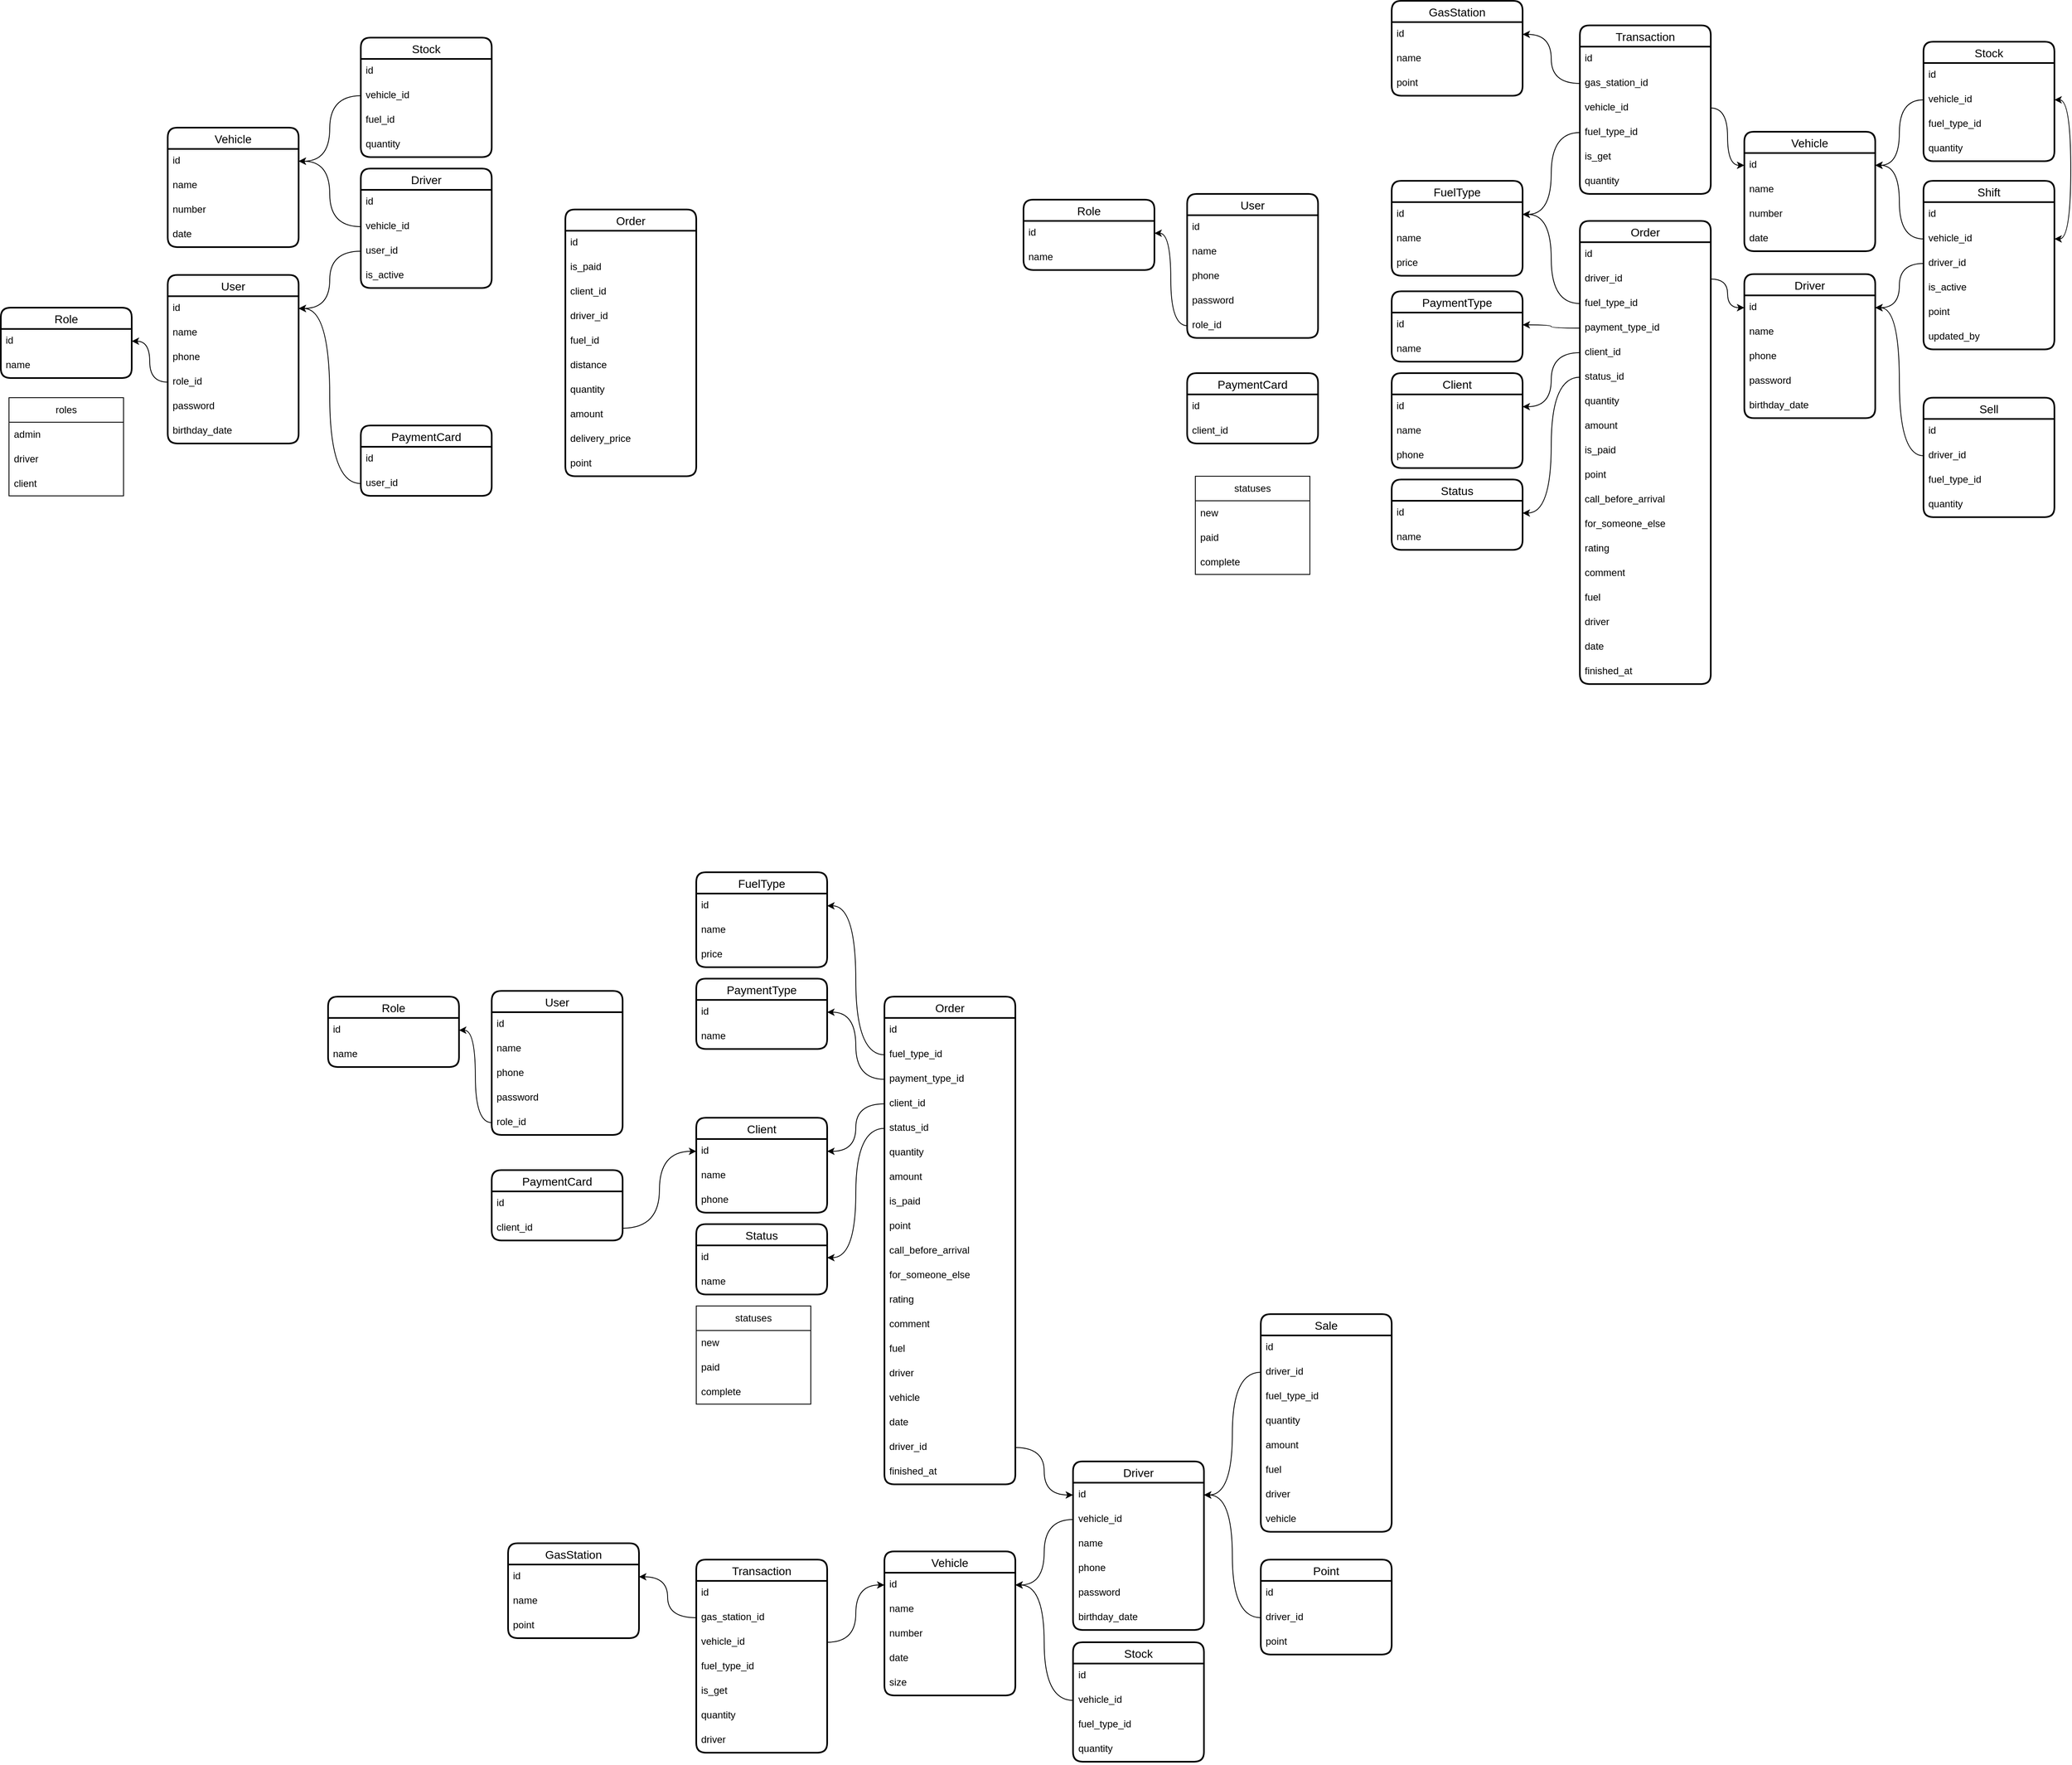 <mxfile version="23.1.0" type="github">
  <diagram name="Страница — 1" id="4VIFpvgB_l6-nNroEM3K">
    <mxGraphModel dx="2074" dy="642" grid="1" gridSize="10" guides="1" tooltips="1" connect="1" arrows="1" fold="1" page="1" pageScale="1" pageWidth="827" pageHeight="1169" math="0" shadow="0">
      <root>
        <mxCell id="0" />
        <mxCell id="1" parent="0" />
        <mxCell id="IzM00auGPA6VeE9DRCTL-1" value="User" style="swimlane;fontStyle=0;childLayout=stackLayout;horizontal=1;startSize=26;horizontalStack=0;resizeParent=1;resizeParentMax=0;resizeLast=0;collapsible=1;marginBottom=0;align=center;fontSize=14;strokeWidth=2;rounded=1;shadow=0;glass=0;swimlaneLine=1;" parent="1" vertex="1">
          <mxGeometry x="64" y="530" width="160" height="206" as="geometry" />
        </mxCell>
        <mxCell id="IzM00auGPA6VeE9DRCTL-2" value="id" style="text;strokeColor=none;fillColor=none;spacingLeft=4;spacingRight=4;overflow=hidden;rotatable=0;points=[[0,0.5],[1,0.5]];portConstraint=eastwest;fontSize=12;whiteSpace=wrap;html=1;" parent="IzM00auGPA6VeE9DRCTL-1" vertex="1">
          <mxGeometry y="26" width="160" height="30" as="geometry" />
        </mxCell>
        <mxCell id="IzM00auGPA6VeE9DRCTL-3" value="name" style="text;strokeColor=none;fillColor=none;spacingLeft=4;spacingRight=4;overflow=hidden;rotatable=0;points=[[0,0.5],[1,0.5]];portConstraint=eastwest;fontSize=12;whiteSpace=wrap;html=1;" parent="IzM00auGPA6VeE9DRCTL-1" vertex="1">
          <mxGeometry y="56" width="160" height="30" as="geometry" />
        </mxCell>
        <mxCell id="IzM00auGPA6VeE9DRCTL-4" value="phone" style="text;strokeColor=none;fillColor=none;spacingLeft=4;spacingRight=4;overflow=hidden;rotatable=0;points=[[0,0.5],[1,0.5]];portConstraint=eastwest;fontSize=12;whiteSpace=wrap;html=1;" parent="IzM00auGPA6VeE9DRCTL-1" vertex="1">
          <mxGeometry y="86" width="160" height="30" as="geometry" />
        </mxCell>
        <mxCell id="IzM00auGPA6VeE9DRCTL-17" value="role_id" style="text;strokeColor=none;fillColor=none;spacingLeft=4;spacingRight=4;overflow=hidden;rotatable=0;points=[[0,0.5],[1,0.5]];portConstraint=eastwest;fontSize=12;whiteSpace=wrap;html=1;" parent="IzM00auGPA6VeE9DRCTL-1" vertex="1">
          <mxGeometry y="116" width="160" height="30" as="geometry" />
        </mxCell>
        <mxCell id="IzM00auGPA6VeE9DRCTL-5" value="password" style="text;strokeColor=none;fillColor=none;spacingLeft=4;spacingRight=4;overflow=hidden;rotatable=0;points=[[0,0.5],[1,0.5]];portConstraint=eastwest;fontSize=12;whiteSpace=wrap;html=1;" parent="IzM00auGPA6VeE9DRCTL-1" vertex="1">
          <mxGeometry y="146" width="160" height="30" as="geometry" />
        </mxCell>
        <mxCell id="qpfE_1XmCQR1DutoYMbA-15" value="birthday_date" style="text;strokeColor=none;fillColor=none;spacingLeft=4;spacingRight=4;overflow=hidden;rotatable=0;points=[[0,0.5],[1,0.5]];portConstraint=eastwest;fontSize=12;whiteSpace=wrap;html=1;" parent="IzM00auGPA6VeE9DRCTL-1" vertex="1">
          <mxGeometry y="176" width="160" height="30" as="geometry" />
        </mxCell>
        <mxCell id="IzM00auGPA6VeE9DRCTL-9" value="Role" style="swimlane;fontStyle=0;childLayout=stackLayout;horizontal=1;startSize=26;horizontalStack=0;resizeParent=1;resizeParentMax=0;resizeLast=0;collapsible=1;marginBottom=0;align=center;fontSize=14;strokeWidth=2;rounded=1;shadow=0;glass=0;swimlaneLine=1;" parent="1" vertex="1">
          <mxGeometry x="-140" y="570" width="160" height="86" as="geometry" />
        </mxCell>
        <mxCell id="IzM00auGPA6VeE9DRCTL-10" value="id" style="text;strokeColor=none;fillColor=none;spacingLeft=4;spacingRight=4;overflow=hidden;rotatable=0;points=[[0,0.5],[1,0.5]];portConstraint=eastwest;fontSize=12;whiteSpace=wrap;html=1;" parent="IzM00auGPA6VeE9DRCTL-9" vertex="1">
          <mxGeometry y="26" width="160" height="30" as="geometry" />
        </mxCell>
        <mxCell id="IzM00auGPA6VeE9DRCTL-11" value="name" style="text;strokeColor=none;fillColor=none;spacingLeft=4;spacingRight=4;overflow=hidden;rotatable=0;points=[[0,0.5],[1,0.5]];portConstraint=eastwest;fontSize=12;whiteSpace=wrap;html=1;" parent="IzM00auGPA6VeE9DRCTL-9" vertex="1">
          <mxGeometry y="56" width="160" height="30" as="geometry" />
        </mxCell>
        <mxCell id="IzM00auGPA6VeE9DRCTL-18" style="edgeStyle=orthogonalEdgeStyle;rounded=0;orthogonalLoop=1;jettySize=auto;html=1;entryX=1;entryY=0.5;entryDx=0;entryDy=0;curved=1;" parent="1" source="IzM00auGPA6VeE9DRCTL-17" target="IzM00auGPA6VeE9DRCTL-10" edge="1">
          <mxGeometry relative="1" as="geometry" />
        </mxCell>
        <mxCell id="IzM00auGPA6VeE9DRCTL-19" value="Order" style="swimlane;fontStyle=0;childLayout=stackLayout;horizontal=1;startSize=26;horizontalStack=0;resizeParent=1;resizeParentMax=0;resizeLast=0;collapsible=1;marginBottom=0;align=center;fontSize=14;strokeWidth=2;rounded=1;shadow=0;glass=0;swimlaneLine=1;" parent="1" vertex="1">
          <mxGeometry x="550" y="450" width="160" height="326" as="geometry" />
        </mxCell>
        <mxCell id="IzM00auGPA6VeE9DRCTL-20" value="id" style="text;strokeColor=none;fillColor=none;spacingLeft=4;spacingRight=4;overflow=hidden;rotatable=0;points=[[0,0.5],[1,0.5]];portConstraint=eastwest;fontSize=12;whiteSpace=wrap;html=1;" parent="IzM00auGPA6VeE9DRCTL-19" vertex="1">
          <mxGeometry y="26" width="160" height="30" as="geometry" />
        </mxCell>
        <mxCell id="IzM00auGPA6VeE9DRCTL-21" value="is_paid" style="text;strokeColor=none;fillColor=none;spacingLeft=4;spacingRight=4;overflow=hidden;rotatable=0;points=[[0,0.5],[1,0.5]];portConstraint=eastwest;fontSize=12;whiteSpace=wrap;html=1;" parent="IzM00auGPA6VeE9DRCTL-19" vertex="1">
          <mxGeometry y="56" width="160" height="30" as="geometry" />
        </mxCell>
        <mxCell id="IzM00auGPA6VeE9DRCTL-22" value="client_id" style="text;strokeColor=none;fillColor=none;spacingLeft=4;spacingRight=4;overflow=hidden;rotatable=0;points=[[0,0.5],[1,0.5]];portConstraint=eastwest;fontSize=12;whiteSpace=wrap;html=1;" parent="IzM00auGPA6VeE9DRCTL-19" vertex="1">
          <mxGeometry y="86" width="160" height="30" as="geometry" />
        </mxCell>
        <mxCell id="IzM00auGPA6VeE9DRCTL-23" value="driver_id" style="text;strokeColor=none;fillColor=none;spacingLeft=4;spacingRight=4;overflow=hidden;rotatable=0;points=[[0,0.5],[1,0.5]];portConstraint=eastwest;fontSize=12;whiteSpace=wrap;html=1;" parent="IzM00auGPA6VeE9DRCTL-19" vertex="1">
          <mxGeometry y="116" width="160" height="30" as="geometry" />
        </mxCell>
        <mxCell id="IzM00auGPA6VeE9DRCTL-24" value="fuel_id" style="text;strokeColor=none;fillColor=none;spacingLeft=4;spacingRight=4;overflow=hidden;rotatable=0;points=[[0,0.5],[1,0.5]];portConstraint=eastwest;fontSize=12;whiteSpace=wrap;html=1;" parent="IzM00auGPA6VeE9DRCTL-19" vertex="1">
          <mxGeometry y="146" width="160" height="30" as="geometry" />
        </mxCell>
        <mxCell id="qpfE_1XmCQR1DutoYMbA-2" value="distance" style="text;strokeColor=none;fillColor=none;spacingLeft=4;spacingRight=4;overflow=hidden;rotatable=0;points=[[0,0.5],[1,0.5]];portConstraint=eastwest;fontSize=12;whiteSpace=wrap;html=1;" parent="IzM00auGPA6VeE9DRCTL-19" vertex="1">
          <mxGeometry y="176" width="160" height="30" as="geometry" />
        </mxCell>
        <mxCell id="IzM00auGPA6VeE9DRCTL-25" value="quantity" style="text;strokeColor=none;fillColor=none;spacingLeft=4;spacingRight=4;overflow=hidden;rotatable=0;points=[[0,0.5],[1,0.5]];portConstraint=eastwest;fontSize=12;whiteSpace=wrap;html=1;" parent="IzM00auGPA6VeE9DRCTL-19" vertex="1">
          <mxGeometry y="206" width="160" height="30" as="geometry" />
        </mxCell>
        <mxCell id="IzM00auGPA6VeE9DRCTL-26" value="amount" style="text;strokeColor=none;fillColor=none;spacingLeft=4;spacingRight=4;overflow=hidden;rotatable=0;points=[[0,0.5],[1,0.5]];portConstraint=eastwest;fontSize=12;whiteSpace=wrap;html=1;" parent="IzM00auGPA6VeE9DRCTL-19" vertex="1">
          <mxGeometry y="236" width="160" height="30" as="geometry" />
        </mxCell>
        <mxCell id="IzM00auGPA6VeE9DRCTL-27" value="delivery_price" style="text;strokeColor=none;fillColor=none;spacingLeft=4;spacingRight=4;overflow=hidden;rotatable=0;points=[[0,0.5],[1,0.5]];portConstraint=eastwest;fontSize=12;whiteSpace=wrap;html=1;" parent="IzM00auGPA6VeE9DRCTL-19" vertex="1">
          <mxGeometry y="266" width="160" height="30" as="geometry" />
        </mxCell>
        <mxCell id="qpfE_1XmCQR1DutoYMbA-3" value="point" style="text;strokeColor=none;fillColor=none;spacingLeft=4;spacingRight=4;overflow=hidden;rotatable=0;points=[[0,0.5],[1,0.5]];portConstraint=eastwest;fontSize=12;whiteSpace=wrap;html=1;" parent="IzM00auGPA6VeE9DRCTL-19" vertex="1">
          <mxGeometry y="296" width="160" height="30" as="geometry" />
        </mxCell>
        <mxCell id="IzM00auGPA6VeE9DRCTL-28" value="Stock" style="swimlane;fontStyle=0;childLayout=stackLayout;horizontal=1;startSize=26;horizontalStack=0;resizeParent=1;resizeParentMax=0;resizeLast=0;collapsible=1;marginBottom=0;align=center;fontSize=14;strokeWidth=2;rounded=1;shadow=0;glass=0;swimlaneLine=1;" parent="1" vertex="1">
          <mxGeometry x="300" y="240" width="160" height="146" as="geometry" />
        </mxCell>
        <mxCell id="IzM00auGPA6VeE9DRCTL-29" value="id" style="text;strokeColor=none;fillColor=none;spacingLeft=4;spacingRight=4;overflow=hidden;rotatable=0;points=[[0,0.5],[1,0.5]];portConstraint=eastwest;fontSize=12;whiteSpace=wrap;html=1;" parent="IzM00auGPA6VeE9DRCTL-28" vertex="1">
          <mxGeometry y="26" width="160" height="30" as="geometry" />
        </mxCell>
        <mxCell id="IzM00auGPA6VeE9DRCTL-30" value="vehicle_id" style="text;strokeColor=none;fillColor=none;spacingLeft=4;spacingRight=4;overflow=hidden;rotatable=0;points=[[0,0.5],[1,0.5]];portConstraint=eastwest;fontSize=12;whiteSpace=wrap;html=1;" parent="IzM00auGPA6VeE9DRCTL-28" vertex="1">
          <mxGeometry y="56" width="160" height="30" as="geometry" />
        </mxCell>
        <mxCell id="IzM00auGPA6VeE9DRCTL-31" value="fuel_id" style="text;strokeColor=none;fillColor=none;spacingLeft=4;spacingRight=4;overflow=hidden;rotatable=0;points=[[0,0.5],[1,0.5]];portConstraint=eastwest;fontSize=12;whiteSpace=wrap;html=1;" parent="IzM00auGPA6VeE9DRCTL-28" vertex="1">
          <mxGeometry y="86" width="160" height="30" as="geometry" />
        </mxCell>
        <mxCell id="IzM00auGPA6VeE9DRCTL-32" value="quantity" style="text;strokeColor=none;fillColor=none;spacingLeft=4;spacingRight=4;overflow=hidden;rotatable=0;points=[[0,0.5],[1,0.5]];portConstraint=eastwest;fontSize=12;whiteSpace=wrap;html=1;" parent="IzM00auGPA6VeE9DRCTL-28" vertex="1">
          <mxGeometry y="116" width="160" height="30" as="geometry" />
        </mxCell>
        <mxCell id="IzM00auGPA6VeE9DRCTL-34" value="Vehicle" style="swimlane;fontStyle=0;childLayout=stackLayout;horizontal=1;startSize=26;horizontalStack=0;resizeParent=1;resizeParentMax=0;resizeLast=0;collapsible=1;marginBottom=0;align=center;fontSize=14;strokeWidth=2;rounded=1;shadow=0;glass=0;swimlaneLine=1;" parent="1" vertex="1">
          <mxGeometry x="64" y="350" width="160" height="146" as="geometry" />
        </mxCell>
        <mxCell id="IzM00auGPA6VeE9DRCTL-35" value="id" style="text;strokeColor=none;fillColor=none;spacingLeft=4;spacingRight=4;overflow=hidden;rotatable=0;points=[[0,0.5],[1,0.5]];portConstraint=eastwest;fontSize=12;whiteSpace=wrap;html=1;" parent="IzM00auGPA6VeE9DRCTL-34" vertex="1">
          <mxGeometry y="26" width="160" height="30" as="geometry" />
        </mxCell>
        <mxCell id="IzM00auGPA6VeE9DRCTL-36" value="name" style="text;strokeColor=none;fillColor=none;spacingLeft=4;spacingRight=4;overflow=hidden;rotatable=0;points=[[0,0.5],[1,0.5]];portConstraint=eastwest;fontSize=12;whiteSpace=wrap;html=1;" parent="IzM00auGPA6VeE9DRCTL-34" vertex="1">
          <mxGeometry y="56" width="160" height="30" as="geometry" />
        </mxCell>
        <mxCell id="IzM00auGPA6VeE9DRCTL-37" value="number" style="text;strokeColor=none;fillColor=none;spacingLeft=4;spacingRight=4;overflow=hidden;rotatable=0;points=[[0,0.5],[1,0.5]];portConstraint=eastwest;fontSize=12;whiteSpace=wrap;html=1;" parent="IzM00auGPA6VeE9DRCTL-34" vertex="1">
          <mxGeometry y="86" width="160" height="30" as="geometry" />
        </mxCell>
        <mxCell id="IzM00auGPA6VeE9DRCTL-38" value="date" style="text;strokeColor=none;fillColor=none;spacingLeft=4;spacingRight=4;overflow=hidden;rotatable=0;points=[[0,0.5],[1,0.5]];portConstraint=eastwest;fontSize=12;whiteSpace=wrap;html=1;" parent="IzM00auGPA6VeE9DRCTL-34" vertex="1">
          <mxGeometry y="116" width="160" height="30" as="geometry" />
        </mxCell>
        <mxCell id="qpfE_1XmCQR1DutoYMbA-1" style="edgeStyle=orthogonalEdgeStyle;rounded=0;orthogonalLoop=1;jettySize=auto;html=1;entryX=1;entryY=0.5;entryDx=0;entryDy=0;curved=1;" parent="1" source="IzM00auGPA6VeE9DRCTL-30" target="IzM00auGPA6VeE9DRCTL-35" edge="1">
          <mxGeometry relative="1" as="geometry" />
        </mxCell>
        <mxCell id="qpfE_1XmCQR1DutoYMbA-5" value="roles" style="swimlane;fontStyle=0;childLayout=stackLayout;horizontal=1;startSize=30;horizontalStack=0;resizeParent=1;resizeParentMax=0;resizeLast=0;collapsible=1;marginBottom=0;whiteSpace=wrap;html=1;" parent="1" vertex="1">
          <mxGeometry x="-130" y="680" width="140" height="120" as="geometry" />
        </mxCell>
        <mxCell id="qpfE_1XmCQR1DutoYMbA-6" value="admin" style="text;strokeColor=none;fillColor=none;align=left;verticalAlign=middle;spacingLeft=4;spacingRight=4;overflow=hidden;points=[[0,0.5],[1,0.5]];portConstraint=eastwest;rotatable=0;whiteSpace=wrap;html=1;" parent="qpfE_1XmCQR1DutoYMbA-5" vertex="1">
          <mxGeometry y="30" width="140" height="30" as="geometry" />
        </mxCell>
        <mxCell id="qpfE_1XmCQR1DutoYMbA-7" value="driver" style="text;strokeColor=none;fillColor=none;align=left;verticalAlign=middle;spacingLeft=4;spacingRight=4;overflow=hidden;points=[[0,0.5],[1,0.5]];portConstraint=eastwest;rotatable=0;whiteSpace=wrap;html=1;" parent="qpfE_1XmCQR1DutoYMbA-5" vertex="1">
          <mxGeometry y="60" width="140" height="30" as="geometry" />
        </mxCell>
        <mxCell id="qpfE_1XmCQR1DutoYMbA-8" value="client" style="text;strokeColor=none;fillColor=none;align=left;verticalAlign=middle;spacingLeft=4;spacingRight=4;overflow=hidden;points=[[0,0.5],[1,0.5]];portConstraint=eastwest;rotatable=0;whiteSpace=wrap;html=1;" parent="qpfE_1XmCQR1DutoYMbA-5" vertex="1">
          <mxGeometry y="90" width="140" height="30" as="geometry" />
        </mxCell>
        <mxCell id="qpfE_1XmCQR1DutoYMbA-16" value="Driver" style="swimlane;fontStyle=0;childLayout=stackLayout;horizontal=1;startSize=26;horizontalStack=0;resizeParent=1;resizeParentMax=0;resizeLast=0;collapsible=1;marginBottom=0;align=center;fontSize=14;strokeWidth=2;rounded=1;shadow=0;glass=0;swimlaneLine=1;" parent="1" vertex="1">
          <mxGeometry x="300" y="400" width="160" height="146" as="geometry" />
        </mxCell>
        <mxCell id="qpfE_1XmCQR1DutoYMbA-17" value="id" style="text;strokeColor=none;fillColor=none;spacingLeft=4;spacingRight=4;overflow=hidden;rotatable=0;points=[[0,0.5],[1,0.5]];portConstraint=eastwest;fontSize=12;whiteSpace=wrap;html=1;" parent="qpfE_1XmCQR1DutoYMbA-16" vertex="1">
          <mxGeometry y="26" width="160" height="30" as="geometry" />
        </mxCell>
        <mxCell id="qpfE_1XmCQR1DutoYMbA-18" value="vehicle_id" style="text;strokeColor=none;fillColor=none;spacingLeft=4;spacingRight=4;overflow=hidden;rotatable=0;points=[[0,0.5],[1,0.5]];portConstraint=eastwest;fontSize=12;whiteSpace=wrap;html=1;" parent="qpfE_1XmCQR1DutoYMbA-16" vertex="1">
          <mxGeometry y="56" width="160" height="30" as="geometry" />
        </mxCell>
        <mxCell id="qpfE_1XmCQR1DutoYMbA-19" value="user_id" style="text;strokeColor=none;fillColor=none;spacingLeft=4;spacingRight=4;overflow=hidden;rotatable=0;points=[[0,0.5],[1,0.5]];portConstraint=eastwest;fontSize=12;whiteSpace=wrap;html=1;" parent="qpfE_1XmCQR1DutoYMbA-16" vertex="1">
          <mxGeometry y="86" width="160" height="30" as="geometry" />
        </mxCell>
        <mxCell id="qpfE_1XmCQR1DutoYMbA-23" value="is_active" style="text;strokeColor=none;fillColor=none;spacingLeft=4;spacingRight=4;overflow=hidden;rotatable=0;points=[[0,0.5],[1,0.5]];portConstraint=eastwest;fontSize=12;whiteSpace=wrap;html=1;" parent="qpfE_1XmCQR1DutoYMbA-16" vertex="1">
          <mxGeometry y="116" width="160" height="30" as="geometry" />
        </mxCell>
        <mxCell id="qpfE_1XmCQR1DutoYMbA-24" style="edgeStyle=orthogonalEdgeStyle;rounded=0;orthogonalLoop=1;jettySize=auto;html=1;entryX=1;entryY=0.5;entryDx=0;entryDy=0;curved=1;" parent="1" source="qpfE_1XmCQR1DutoYMbA-19" target="IzM00auGPA6VeE9DRCTL-2" edge="1">
          <mxGeometry relative="1" as="geometry" />
        </mxCell>
        <mxCell id="qpfE_1XmCQR1DutoYMbA-25" style="edgeStyle=orthogonalEdgeStyle;rounded=0;orthogonalLoop=1;jettySize=auto;html=1;entryX=1;entryY=0.5;entryDx=0;entryDy=0;curved=1;" parent="1" source="qpfE_1XmCQR1DutoYMbA-18" target="IzM00auGPA6VeE9DRCTL-35" edge="1">
          <mxGeometry relative="1" as="geometry" />
        </mxCell>
        <mxCell id="qpfE_1XmCQR1DutoYMbA-26" value="PaymentCard" style="swimlane;fontStyle=0;childLayout=stackLayout;horizontal=1;startSize=26;horizontalStack=0;resizeParent=1;resizeParentMax=0;resizeLast=0;collapsible=1;marginBottom=0;align=center;fontSize=14;strokeWidth=2;rounded=1;shadow=0;glass=0;swimlaneLine=1;" parent="1" vertex="1">
          <mxGeometry x="300" y="714" width="160" height="86" as="geometry" />
        </mxCell>
        <mxCell id="qpfE_1XmCQR1DutoYMbA-27" value="id" style="text;strokeColor=none;fillColor=none;spacingLeft=4;spacingRight=4;overflow=hidden;rotatable=0;points=[[0,0.5],[1,0.5]];portConstraint=eastwest;fontSize=12;whiteSpace=wrap;html=1;" parent="qpfE_1XmCQR1DutoYMbA-26" vertex="1">
          <mxGeometry y="26" width="160" height="30" as="geometry" />
        </mxCell>
        <mxCell id="qpfE_1XmCQR1DutoYMbA-28" value="user_id" style="text;strokeColor=none;fillColor=none;spacingLeft=4;spacingRight=4;overflow=hidden;rotatable=0;points=[[0,0.5],[1,0.5]];portConstraint=eastwest;fontSize=12;whiteSpace=wrap;html=1;" parent="qpfE_1XmCQR1DutoYMbA-26" vertex="1">
          <mxGeometry y="56" width="160" height="30" as="geometry" />
        </mxCell>
        <mxCell id="qpfE_1XmCQR1DutoYMbA-29" style="edgeStyle=orthogonalEdgeStyle;rounded=0;orthogonalLoop=1;jettySize=auto;html=1;entryX=1;entryY=0.5;entryDx=0;entryDy=0;curved=1;" parent="1" source="qpfE_1XmCQR1DutoYMbA-28" target="IzM00auGPA6VeE9DRCTL-2" edge="1">
          <mxGeometry relative="1" as="geometry" />
        </mxCell>
        <mxCell id="qpfE_1XmCQR1DutoYMbA-30" value="User" style="swimlane;fontStyle=0;childLayout=stackLayout;horizontal=1;startSize=26;horizontalStack=0;resizeParent=1;resizeParentMax=0;resizeLast=0;collapsible=1;marginBottom=0;align=center;fontSize=14;strokeWidth=2;rounded=1;shadow=0;glass=0;swimlaneLine=1;" parent="1" vertex="1">
          <mxGeometry x="1310" y="431" width="160" height="176" as="geometry" />
        </mxCell>
        <mxCell id="qpfE_1XmCQR1DutoYMbA-31" value="id" style="text;strokeColor=none;fillColor=none;spacingLeft=4;spacingRight=4;overflow=hidden;rotatable=0;points=[[0,0.5],[1,0.5]];portConstraint=eastwest;fontSize=12;whiteSpace=wrap;html=1;" parent="qpfE_1XmCQR1DutoYMbA-30" vertex="1">
          <mxGeometry y="26" width="160" height="30" as="geometry" />
        </mxCell>
        <mxCell id="qpfE_1XmCQR1DutoYMbA-32" value="name" style="text;strokeColor=none;fillColor=none;spacingLeft=4;spacingRight=4;overflow=hidden;rotatable=0;points=[[0,0.5],[1,0.5]];portConstraint=eastwest;fontSize=12;whiteSpace=wrap;html=1;" parent="qpfE_1XmCQR1DutoYMbA-30" vertex="1">
          <mxGeometry y="56" width="160" height="30" as="geometry" />
        </mxCell>
        <mxCell id="qpfE_1XmCQR1DutoYMbA-33" value="phone" style="text;strokeColor=none;fillColor=none;spacingLeft=4;spacingRight=4;overflow=hidden;rotatable=0;points=[[0,0.5],[1,0.5]];portConstraint=eastwest;fontSize=12;whiteSpace=wrap;html=1;" parent="qpfE_1XmCQR1DutoYMbA-30" vertex="1">
          <mxGeometry y="86" width="160" height="30" as="geometry" />
        </mxCell>
        <mxCell id="qpfE_1XmCQR1DutoYMbA-35" value="password" style="text;strokeColor=none;fillColor=none;spacingLeft=4;spacingRight=4;overflow=hidden;rotatable=0;points=[[0,0.5],[1,0.5]];portConstraint=eastwest;fontSize=12;whiteSpace=wrap;html=1;" parent="qpfE_1XmCQR1DutoYMbA-30" vertex="1">
          <mxGeometry y="116" width="160" height="30" as="geometry" />
        </mxCell>
        <mxCell id="ZC15Q6t8KWw5Z-ZNOJSP-34" value="role_id" style="text;strokeColor=none;fillColor=none;spacingLeft=4;spacingRight=4;overflow=hidden;rotatable=0;points=[[0,0.5],[1,0.5]];portConstraint=eastwest;fontSize=12;whiteSpace=wrap;html=1;" parent="qpfE_1XmCQR1DutoYMbA-30" vertex="1">
          <mxGeometry y="146" width="160" height="30" as="geometry" />
        </mxCell>
        <mxCell id="qpfE_1XmCQR1DutoYMbA-41" value="Order" style="swimlane;fontStyle=0;childLayout=stackLayout;horizontal=1;startSize=26;horizontalStack=0;resizeParent=1;resizeParentMax=0;resizeLast=0;collapsible=1;marginBottom=0;align=center;fontSize=14;strokeWidth=2;rounded=1;shadow=0;glass=0;swimlaneLine=1;" parent="1" vertex="1">
          <mxGeometry x="1790" y="464" width="160" height="566" as="geometry" />
        </mxCell>
        <mxCell id="qpfE_1XmCQR1DutoYMbA-42" value="id" style="text;strokeColor=none;fillColor=none;spacingLeft=4;spacingRight=4;overflow=hidden;rotatable=0;points=[[0,0.5],[1,0.5]];portConstraint=eastwest;fontSize=12;whiteSpace=wrap;html=1;" parent="qpfE_1XmCQR1DutoYMbA-41" vertex="1">
          <mxGeometry y="26" width="160" height="30" as="geometry" />
        </mxCell>
        <mxCell id="qpfE_1XmCQR1DutoYMbA-45" value="driver_id" style="text;strokeColor=none;fillColor=none;spacingLeft=4;spacingRight=4;overflow=hidden;rotatable=0;points=[[0,0.5],[1,0.5]];portConstraint=eastwest;fontSize=12;whiteSpace=wrap;html=1;" parent="qpfE_1XmCQR1DutoYMbA-41" vertex="1">
          <mxGeometry y="56" width="160" height="30" as="geometry" />
        </mxCell>
        <mxCell id="qpfE_1XmCQR1DutoYMbA-46" value="fuel_type_id" style="text;strokeColor=none;fillColor=none;spacingLeft=4;spacingRight=4;overflow=hidden;rotatable=0;points=[[0,0.5],[1,0.5]];portConstraint=eastwest;fontSize=12;whiteSpace=wrap;html=1;" parent="qpfE_1XmCQR1DutoYMbA-41" vertex="1">
          <mxGeometry y="86" width="160" height="30" as="geometry" />
        </mxCell>
        <mxCell id="ZC15Q6t8KWw5Z-ZNOJSP-13" value="payment_type_id" style="text;strokeColor=none;fillColor=none;spacingLeft=4;spacingRight=4;overflow=hidden;rotatable=0;points=[[0,0.5],[1,0.5]];portConstraint=eastwest;fontSize=12;whiteSpace=wrap;html=1;" parent="qpfE_1XmCQR1DutoYMbA-41" vertex="1">
          <mxGeometry y="116" width="160" height="30" as="geometry" />
        </mxCell>
        <mxCell id="qpfE_1XmCQR1DutoYMbA-44" value="client_id" style="text;strokeColor=none;fillColor=none;spacingLeft=4;spacingRight=4;overflow=hidden;rotatable=0;points=[[0,0.5],[1,0.5]];portConstraint=eastwest;fontSize=12;whiteSpace=wrap;html=1;" parent="qpfE_1XmCQR1DutoYMbA-41" vertex="1">
          <mxGeometry y="146" width="160" height="30" as="geometry" />
        </mxCell>
        <mxCell id="ZC15Q6t8KWw5Z-ZNOJSP-18" value="status_id" style="text;strokeColor=none;fillColor=none;spacingLeft=4;spacingRight=4;overflow=hidden;rotatable=0;points=[[0,0.5],[1,0.5]];portConstraint=eastwest;fontSize=12;whiteSpace=wrap;html=1;" parent="qpfE_1XmCQR1DutoYMbA-41" vertex="1">
          <mxGeometry y="176" width="160" height="30" as="geometry" />
        </mxCell>
        <mxCell id="qpfE_1XmCQR1DutoYMbA-48" value="quantity" style="text;strokeColor=none;fillColor=none;spacingLeft=4;spacingRight=4;overflow=hidden;rotatable=0;points=[[0,0.5],[1,0.5]];portConstraint=eastwest;fontSize=12;whiteSpace=wrap;html=1;" parent="qpfE_1XmCQR1DutoYMbA-41" vertex="1">
          <mxGeometry y="206" width="160" height="30" as="geometry" />
        </mxCell>
        <mxCell id="qpfE_1XmCQR1DutoYMbA-49" value="amount" style="text;strokeColor=none;fillColor=none;spacingLeft=4;spacingRight=4;overflow=hidden;rotatable=0;points=[[0,0.5],[1,0.5]];portConstraint=eastwest;fontSize=12;whiteSpace=wrap;html=1;" parent="qpfE_1XmCQR1DutoYMbA-41" vertex="1">
          <mxGeometry y="236" width="160" height="30" as="geometry" />
        </mxCell>
        <mxCell id="qpfE_1XmCQR1DutoYMbA-43" value="is_paid" style="text;strokeColor=none;fillColor=none;spacingLeft=4;spacingRight=4;overflow=hidden;rotatable=0;points=[[0,0.5],[1,0.5]];portConstraint=eastwest;fontSize=12;whiteSpace=wrap;html=1;" parent="qpfE_1XmCQR1DutoYMbA-41" vertex="1">
          <mxGeometry y="266" width="160" height="30" as="geometry" />
        </mxCell>
        <mxCell id="qpfE_1XmCQR1DutoYMbA-51" value="point" style="text;strokeColor=none;fillColor=none;spacingLeft=4;spacingRight=4;overflow=hidden;rotatable=0;points=[[0,0.5],[1,0.5]];portConstraint=eastwest;fontSize=12;whiteSpace=wrap;html=1;" parent="qpfE_1XmCQR1DutoYMbA-41" vertex="1">
          <mxGeometry y="296" width="160" height="30" as="geometry" />
        </mxCell>
        <mxCell id="ZC15Q6t8KWw5Z-ZNOJSP-15" value="call_before_arrival" style="text;strokeColor=none;fillColor=none;spacingLeft=4;spacingRight=4;overflow=hidden;rotatable=0;points=[[0,0.5],[1,0.5]];portConstraint=eastwest;fontSize=12;whiteSpace=wrap;html=1;" parent="qpfE_1XmCQR1DutoYMbA-41" vertex="1">
          <mxGeometry y="326" width="160" height="30" as="geometry" />
        </mxCell>
        <mxCell id="ZC15Q6t8KWw5Z-ZNOJSP-16" value="for_someone_else" style="text;strokeColor=none;fillColor=none;spacingLeft=4;spacingRight=4;overflow=hidden;rotatable=0;points=[[0,0.5],[1,0.5]];portConstraint=eastwest;fontSize=12;whiteSpace=wrap;html=1;" parent="qpfE_1XmCQR1DutoYMbA-41" vertex="1">
          <mxGeometry y="356" width="160" height="30" as="geometry" />
        </mxCell>
        <mxCell id="ZC15Q6t8KWw5Z-ZNOJSP-37" value="rating" style="text;strokeColor=none;fillColor=none;spacingLeft=4;spacingRight=4;overflow=hidden;rotatable=0;points=[[0,0.5],[1,0.5]];portConstraint=eastwest;fontSize=12;whiteSpace=wrap;html=1;" parent="qpfE_1XmCQR1DutoYMbA-41" vertex="1">
          <mxGeometry y="386" width="160" height="30" as="geometry" />
        </mxCell>
        <mxCell id="ZC15Q6t8KWw5Z-ZNOJSP-38" value="comment" style="text;strokeColor=none;fillColor=none;spacingLeft=4;spacingRight=4;overflow=hidden;rotatable=0;points=[[0,0.5],[1,0.5]];portConstraint=eastwest;fontSize=12;whiteSpace=wrap;html=1;" parent="qpfE_1XmCQR1DutoYMbA-41" vertex="1">
          <mxGeometry y="416" width="160" height="30" as="geometry" />
        </mxCell>
        <mxCell id="ZC15Q6t8KWw5Z-ZNOJSP-39" value="fuel" style="text;strokeColor=none;fillColor=none;spacingLeft=4;spacingRight=4;overflow=hidden;rotatable=0;points=[[0,0.5],[1,0.5]];portConstraint=eastwest;fontSize=12;whiteSpace=wrap;html=1;" parent="qpfE_1XmCQR1DutoYMbA-41" vertex="1">
          <mxGeometry y="446" width="160" height="30" as="geometry" />
        </mxCell>
        <mxCell id="ZC15Q6t8KWw5Z-ZNOJSP-40" value="driver" style="text;strokeColor=none;fillColor=none;spacingLeft=4;spacingRight=4;overflow=hidden;rotatable=0;points=[[0,0.5],[1,0.5]];portConstraint=eastwest;fontSize=12;whiteSpace=wrap;html=1;" parent="qpfE_1XmCQR1DutoYMbA-41" vertex="1">
          <mxGeometry y="476" width="160" height="30" as="geometry" />
        </mxCell>
        <mxCell id="ZC15Q6t8KWw5Z-ZNOJSP-41" value="date" style="text;strokeColor=none;fillColor=none;spacingLeft=4;spacingRight=4;overflow=hidden;rotatable=0;points=[[0,0.5],[1,0.5]];portConstraint=eastwest;fontSize=12;whiteSpace=wrap;html=1;" parent="qpfE_1XmCQR1DutoYMbA-41" vertex="1">
          <mxGeometry y="506" width="160" height="30" as="geometry" />
        </mxCell>
        <mxCell id="ZC15Q6t8KWw5Z-ZNOJSP-42" value="finished_at" style="text;strokeColor=none;fillColor=none;spacingLeft=4;spacingRight=4;overflow=hidden;rotatable=0;points=[[0,0.5],[1,0.5]];portConstraint=eastwest;fontSize=12;whiteSpace=wrap;html=1;" parent="qpfE_1XmCQR1DutoYMbA-41" vertex="1">
          <mxGeometry y="536" width="160" height="30" as="geometry" />
        </mxCell>
        <mxCell id="qpfE_1XmCQR1DutoYMbA-52" value="Stock" style="swimlane;fontStyle=0;childLayout=stackLayout;horizontal=1;startSize=26;horizontalStack=0;resizeParent=1;resizeParentMax=0;resizeLast=0;collapsible=1;marginBottom=0;align=center;fontSize=14;strokeWidth=2;rounded=1;shadow=0;glass=0;swimlaneLine=1;" parent="1" vertex="1">
          <mxGeometry x="2210" y="245" width="160" height="146" as="geometry" />
        </mxCell>
        <mxCell id="qpfE_1XmCQR1DutoYMbA-53" value="id" style="text;strokeColor=none;fillColor=none;spacingLeft=4;spacingRight=4;overflow=hidden;rotatable=0;points=[[0,0.5],[1,0.5]];portConstraint=eastwest;fontSize=12;whiteSpace=wrap;html=1;" parent="qpfE_1XmCQR1DutoYMbA-52" vertex="1">
          <mxGeometry y="26" width="160" height="30" as="geometry" />
        </mxCell>
        <mxCell id="qpfE_1XmCQR1DutoYMbA-54" value="vehicle_id" style="text;strokeColor=none;fillColor=none;spacingLeft=4;spacingRight=4;overflow=hidden;rotatable=0;points=[[0,0.5],[1,0.5]];portConstraint=eastwest;fontSize=12;whiteSpace=wrap;html=1;" parent="qpfE_1XmCQR1DutoYMbA-52" vertex="1">
          <mxGeometry y="56" width="160" height="30" as="geometry" />
        </mxCell>
        <mxCell id="qpfE_1XmCQR1DutoYMbA-55" value="fuel_type_id" style="text;strokeColor=none;fillColor=none;spacingLeft=4;spacingRight=4;overflow=hidden;rotatable=0;points=[[0,0.5],[1,0.5]];portConstraint=eastwest;fontSize=12;whiteSpace=wrap;html=1;" parent="qpfE_1XmCQR1DutoYMbA-52" vertex="1">
          <mxGeometry y="86" width="160" height="30" as="geometry" />
        </mxCell>
        <mxCell id="qpfE_1XmCQR1DutoYMbA-56" value="quantity" style="text;strokeColor=none;fillColor=none;spacingLeft=4;spacingRight=4;overflow=hidden;rotatable=0;points=[[0,0.5],[1,0.5]];portConstraint=eastwest;fontSize=12;whiteSpace=wrap;html=1;" parent="qpfE_1XmCQR1DutoYMbA-52" vertex="1">
          <mxGeometry y="116" width="160" height="30" as="geometry" />
        </mxCell>
        <mxCell id="qpfE_1XmCQR1DutoYMbA-57" value="Vehicle" style="swimlane;fontStyle=0;childLayout=stackLayout;horizontal=1;startSize=26;horizontalStack=0;resizeParent=1;resizeParentMax=0;resizeLast=0;collapsible=1;marginBottom=0;align=center;fontSize=14;strokeWidth=2;rounded=1;shadow=0;glass=0;swimlaneLine=1;" parent="1" vertex="1">
          <mxGeometry x="1991" y="355" width="160" height="146" as="geometry" />
        </mxCell>
        <mxCell id="qpfE_1XmCQR1DutoYMbA-58" value="id" style="text;strokeColor=none;fillColor=none;spacingLeft=4;spacingRight=4;overflow=hidden;rotatable=0;points=[[0,0.5],[1,0.5]];portConstraint=eastwest;fontSize=12;whiteSpace=wrap;html=1;" parent="qpfE_1XmCQR1DutoYMbA-57" vertex="1">
          <mxGeometry y="26" width="160" height="30" as="geometry" />
        </mxCell>
        <mxCell id="qpfE_1XmCQR1DutoYMbA-59" value="name" style="text;strokeColor=none;fillColor=none;spacingLeft=4;spacingRight=4;overflow=hidden;rotatable=0;points=[[0,0.5],[1,0.5]];portConstraint=eastwest;fontSize=12;whiteSpace=wrap;html=1;" parent="qpfE_1XmCQR1DutoYMbA-57" vertex="1">
          <mxGeometry y="56" width="160" height="30" as="geometry" />
        </mxCell>
        <mxCell id="qpfE_1XmCQR1DutoYMbA-60" value="number" style="text;strokeColor=none;fillColor=none;spacingLeft=4;spacingRight=4;overflow=hidden;rotatable=0;points=[[0,0.5],[1,0.5]];portConstraint=eastwest;fontSize=12;whiteSpace=wrap;html=1;" parent="qpfE_1XmCQR1DutoYMbA-57" vertex="1">
          <mxGeometry y="86" width="160" height="30" as="geometry" />
        </mxCell>
        <mxCell id="qpfE_1XmCQR1DutoYMbA-61" value="date" style="text;strokeColor=none;fillColor=none;spacingLeft=4;spacingRight=4;overflow=hidden;rotatable=0;points=[[0,0.5],[1,0.5]];portConstraint=eastwest;fontSize=12;whiteSpace=wrap;html=1;" parent="qpfE_1XmCQR1DutoYMbA-57" vertex="1">
          <mxGeometry y="116" width="160" height="30" as="geometry" />
        </mxCell>
        <mxCell id="qpfE_1XmCQR1DutoYMbA-62" style="edgeStyle=orthogonalEdgeStyle;rounded=0;orthogonalLoop=1;jettySize=auto;html=1;entryX=1;entryY=0.5;entryDx=0;entryDy=0;curved=1;" parent="1" source="qpfE_1XmCQR1DutoYMbA-54" target="qpfE_1XmCQR1DutoYMbA-58" edge="1">
          <mxGeometry relative="1" as="geometry" />
        </mxCell>
        <mxCell id="qpfE_1XmCQR1DutoYMbA-74" value="PaymentCard" style="swimlane;fontStyle=0;childLayout=stackLayout;horizontal=1;startSize=26;horizontalStack=0;resizeParent=1;resizeParentMax=0;resizeLast=0;collapsible=1;marginBottom=0;align=center;fontSize=14;strokeWidth=2;rounded=1;shadow=0;glass=0;swimlaneLine=1;" parent="1" vertex="1">
          <mxGeometry x="1310" y="650" width="160" height="86" as="geometry" />
        </mxCell>
        <mxCell id="qpfE_1XmCQR1DutoYMbA-75" value="id" style="text;strokeColor=none;fillColor=none;spacingLeft=4;spacingRight=4;overflow=hidden;rotatable=0;points=[[0,0.5],[1,0.5]];portConstraint=eastwest;fontSize=12;whiteSpace=wrap;html=1;" parent="qpfE_1XmCQR1DutoYMbA-74" vertex="1">
          <mxGeometry y="26" width="160" height="30" as="geometry" />
        </mxCell>
        <mxCell id="qpfE_1XmCQR1DutoYMbA-76" value="client_id" style="text;strokeColor=none;fillColor=none;spacingLeft=4;spacingRight=4;overflow=hidden;rotatable=0;points=[[0,0.5],[1,0.5]];portConstraint=eastwest;fontSize=12;whiteSpace=wrap;html=1;" parent="qpfE_1XmCQR1DutoYMbA-74" vertex="1">
          <mxGeometry y="56" width="160" height="30" as="geometry" />
        </mxCell>
        <mxCell id="qpfE_1XmCQR1DutoYMbA-78" value="Driver" style="swimlane;fontStyle=0;childLayout=stackLayout;horizontal=1;startSize=26;horizontalStack=0;resizeParent=1;resizeParentMax=0;resizeLast=0;collapsible=1;marginBottom=0;align=center;fontSize=14;strokeWidth=2;rounded=1;shadow=0;glass=0;swimlaneLine=1;" parent="1" vertex="1">
          <mxGeometry x="1991" y="529" width="160" height="176" as="geometry" />
        </mxCell>
        <mxCell id="qpfE_1XmCQR1DutoYMbA-79" value="id" style="text;strokeColor=none;fillColor=none;spacingLeft=4;spacingRight=4;overflow=hidden;rotatable=0;points=[[0,0.5],[1,0.5]];portConstraint=eastwest;fontSize=12;whiteSpace=wrap;html=1;" parent="qpfE_1XmCQR1DutoYMbA-78" vertex="1">
          <mxGeometry y="26" width="160" height="30" as="geometry" />
        </mxCell>
        <mxCell id="qpfE_1XmCQR1DutoYMbA-80" value="name" style="text;strokeColor=none;fillColor=none;spacingLeft=4;spacingRight=4;overflow=hidden;rotatable=0;points=[[0,0.5],[1,0.5]];portConstraint=eastwest;fontSize=12;whiteSpace=wrap;html=1;" parent="qpfE_1XmCQR1DutoYMbA-78" vertex="1">
          <mxGeometry y="56" width="160" height="30" as="geometry" />
        </mxCell>
        <mxCell id="qpfE_1XmCQR1DutoYMbA-81" value="phone" style="text;strokeColor=none;fillColor=none;spacingLeft=4;spacingRight=4;overflow=hidden;rotatable=0;points=[[0,0.5],[1,0.5]];portConstraint=eastwest;fontSize=12;whiteSpace=wrap;html=1;" parent="qpfE_1XmCQR1DutoYMbA-78" vertex="1">
          <mxGeometry y="86" width="160" height="30" as="geometry" />
        </mxCell>
        <mxCell id="qpfE_1XmCQR1DutoYMbA-83" value="password" style="text;strokeColor=none;fillColor=none;spacingLeft=4;spacingRight=4;overflow=hidden;rotatable=0;points=[[0,0.5],[1,0.5]];portConstraint=eastwest;fontSize=12;whiteSpace=wrap;html=1;" parent="qpfE_1XmCQR1DutoYMbA-78" vertex="1">
          <mxGeometry y="116" width="160" height="30" as="geometry" />
        </mxCell>
        <mxCell id="qpfE_1XmCQR1DutoYMbA-84" value="birthday_date" style="text;strokeColor=none;fillColor=none;spacingLeft=4;spacingRight=4;overflow=hidden;rotatable=0;points=[[0,0.5],[1,0.5]];portConstraint=eastwest;fontSize=12;whiteSpace=wrap;html=1;" parent="qpfE_1XmCQR1DutoYMbA-78" vertex="1">
          <mxGeometry y="146" width="160" height="30" as="geometry" />
        </mxCell>
        <mxCell id="qpfE_1XmCQR1DutoYMbA-85" value="Client" style="swimlane;fontStyle=0;childLayout=stackLayout;horizontal=1;startSize=26;horizontalStack=0;resizeParent=1;resizeParentMax=0;resizeLast=0;collapsible=1;marginBottom=0;align=center;fontSize=14;strokeWidth=2;rounded=1;shadow=0;glass=0;swimlaneLine=1;" parent="1" vertex="1">
          <mxGeometry x="1560" y="650" width="160" height="116" as="geometry" />
        </mxCell>
        <mxCell id="qpfE_1XmCQR1DutoYMbA-86" value="id" style="text;strokeColor=none;fillColor=none;spacingLeft=4;spacingRight=4;overflow=hidden;rotatable=0;points=[[0,0.5],[1,0.5]];portConstraint=eastwest;fontSize=12;whiteSpace=wrap;html=1;" parent="qpfE_1XmCQR1DutoYMbA-85" vertex="1">
          <mxGeometry y="26" width="160" height="30" as="geometry" />
        </mxCell>
        <mxCell id="qpfE_1XmCQR1DutoYMbA-87" value="name" style="text;strokeColor=none;fillColor=none;spacingLeft=4;spacingRight=4;overflow=hidden;rotatable=0;points=[[0,0.5],[1,0.5]];portConstraint=eastwest;fontSize=12;whiteSpace=wrap;html=1;" parent="qpfE_1XmCQR1DutoYMbA-85" vertex="1">
          <mxGeometry y="56" width="160" height="30" as="geometry" />
        </mxCell>
        <mxCell id="qpfE_1XmCQR1DutoYMbA-88" value="phone" style="text;strokeColor=none;fillColor=none;spacingLeft=4;spacingRight=4;overflow=hidden;rotatable=0;points=[[0,0.5],[1,0.5]];portConstraint=eastwest;fontSize=12;whiteSpace=wrap;html=1;" parent="qpfE_1XmCQR1DutoYMbA-85" vertex="1">
          <mxGeometry y="86" width="160" height="30" as="geometry" />
        </mxCell>
        <mxCell id="qpfE_1XmCQR1DutoYMbA-92" value="Shift" style="swimlane;fontStyle=0;childLayout=stackLayout;horizontal=1;startSize=26;horizontalStack=0;resizeParent=1;resizeParentMax=0;resizeLast=0;collapsible=1;marginBottom=0;align=center;fontSize=14;strokeWidth=2;rounded=1;shadow=0;glass=0;swimlaneLine=1;" parent="1" vertex="1">
          <mxGeometry x="2210" y="415" width="160" height="206" as="geometry" />
        </mxCell>
        <mxCell id="qpfE_1XmCQR1DutoYMbA-93" value="id" style="text;strokeColor=none;fillColor=none;spacingLeft=4;spacingRight=4;overflow=hidden;rotatable=0;points=[[0,0.5],[1,0.5]];portConstraint=eastwest;fontSize=12;whiteSpace=wrap;html=1;" parent="qpfE_1XmCQR1DutoYMbA-92" vertex="1">
          <mxGeometry y="26" width="160" height="30" as="geometry" />
        </mxCell>
        <mxCell id="qpfE_1XmCQR1DutoYMbA-94" value="vehicle_id" style="text;strokeColor=none;fillColor=none;spacingLeft=4;spacingRight=4;overflow=hidden;rotatable=0;points=[[0,0.5],[1,0.5]];portConstraint=eastwest;fontSize=12;whiteSpace=wrap;html=1;" parent="qpfE_1XmCQR1DutoYMbA-92" vertex="1">
          <mxGeometry y="56" width="160" height="30" as="geometry" />
        </mxCell>
        <mxCell id="qpfE_1XmCQR1DutoYMbA-95" value="driver_id" style="text;strokeColor=none;fillColor=none;spacingLeft=4;spacingRight=4;overflow=hidden;rotatable=0;points=[[0,0.5],[1,0.5]];portConstraint=eastwest;fontSize=12;whiteSpace=wrap;html=1;" parent="qpfE_1XmCQR1DutoYMbA-92" vertex="1">
          <mxGeometry y="86" width="160" height="30" as="geometry" />
        </mxCell>
        <mxCell id="qpfE_1XmCQR1DutoYMbA-96" value="is_active" style="text;strokeColor=none;fillColor=none;spacingLeft=4;spacingRight=4;overflow=hidden;rotatable=0;points=[[0,0.5],[1,0.5]];portConstraint=eastwest;fontSize=12;whiteSpace=wrap;html=1;" parent="qpfE_1XmCQR1DutoYMbA-92" vertex="1">
          <mxGeometry y="116" width="160" height="30" as="geometry" />
        </mxCell>
        <mxCell id="qpfE_1XmCQR1DutoYMbA-99" value="point" style="text;strokeColor=none;fillColor=none;spacingLeft=4;spacingRight=4;overflow=hidden;rotatable=0;points=[[0,0.5],[1,0.5]];portConstraint=eastwest;fontSize=12;whiteSpace=wrap;html=1;" parent="qpfE_1XmCQR1DutoYMbA-92" vertex="1">
          <mxGeometry y="146" width="160" height="30" as="geometry" />
        </mxCell>
        <mxCell id="qpfE_1XmCQR1DutoYMbA-101" value="updated_by" style="text;strokeColor=none;fillColor=none;spacingLeft=4;spacingRight=4;overflow=hidden;rotatable=0;points=[[0,0.5],[1,0.5]];portConstraint=eastwest;fontSize=12;whiteSpace=wrap;html=1;" parent="qpfE_1XmCQR1DutoYMbA-92" vertex="1">
          <mxGeometry y="176" width="160" height="30" as="geometry" />
        </mxCell>
        <mxCell id="qpfE_1XmCQR1DutoYMbA-98" style="edgeStyle=orthogonalEdgeStyle;rounded=0;orthogonalLoop=1;jettySize=auto;html=1;entryX=1;entryY=0.5;entryDx=0;entryDy=0;curved=1;" parent="1" source="qpfE_1XmCQR1DutoYMbA-95" target="qpfE_1XmCQR1DutoYMbA-79" edge="1">
          <mxGeometry relative="1" as="geometry" />
        </mxCell>
        <mxCell id="qpfE_1XmCQR1DutoYMbA-100" style="edgeStyle=orthogonalEdgeStyle;rounded=0;orthogonalLoop=1;jettySize=auto;html=1;entryX=1;entryY=0.5;entryDx=0;entryDy=0;curved=1;" parent="1" source="qpfE_1XmCQR1DutoYMbA-94" target="qpfE_1XmCQR1DutoYMbA-58" edge="1">
          <mxGeometry relative="1" as="geometry" />
        </mxCell>
        <mxCell id="qpfE_1XmCQR1DutoYMbA-102" value="GasStation" style="swimlane;fontStyle=0;childLayout=stackLayout;horizontal=1;startSize=26;horizontalStack=0;resizeParent=1;resizeParentMax=0;resizeLast=0;collapsible=1;marginBottom=0;align=center;fontSize=14;strokeWidth=2;rounded=1;shadow=0;glass=0;swimlaneLine=1;" parent="1" vertex="1">
          <mxGeometry x="1560" y="195" width="160" height="116" as="geometry" />
        </mxCell>
        <mxCell id="qpfE_1XmCQR1DutoYMbA-103" value="id" style="text;strokeColor=none;fillColor=none;spacingLeft=4;spacingRight=4;overflow=hidden;rotatable=0;points=[[0,0.5],[1,0.5]];portConstraint=eastwest;fontSize=12;whiteSpace=wrap;html=1;" parent="qpfE_1XmCQR1DutoYMbA-102" vertex="1">
          <mxGeometry y="26" width="160" height="30" as="geometry" />
        </mxCell>
        <mxCell id="qpfE_1XmCQR1DutoYMbA-104" value="name" style="text;strokeColor=none;fillColor=none;spacingLeft=4;spacingRight=4;overflow=hidden;rotatable=0;points=[[0,0.5],[1,0.5]];portConstraint=eastwest;fontSize=12;whiteSpace=wrap;html=1;" parent="qpfE_1XmCQR1DutoYMbA-102" vertex="1">
          <mxGeometry y="56" width="160" height="30" as="geometry" />
        </mxCell>
        <mxCell id="qpfE_1XmCQR1DutoYMbA-105" value="point" style="text;strokeColor=none;fillColor=none;spacingLeft=4;spacingRight=4;overflow=hidden;rotatable=0;points=[[0,0.5],[1,0.5]];portConstraint=eastwest;fontSize=12;whiteSpace=wrap;html=1;" parent="qpfE_1XmCQR1DutoYMbA-102" vertex="1">
          <mxGeometry y="86" width="160" height="30" as="geometry" />
        </mxCell>
        <mxCell id="qpfE_1XmCQR1DutoYMbA-107" value="Transaction" style="swimlane;fontStyle=0;childLayout=stackLayout;horizontal=1;startSize=26;horizontalStack=0;resizeParent=1;resizeParentMax=0;resizeLast=0;collapsible=1;marginBottom=0;align=center;fontSize=14;strokeWidth=2;rounded=1;shadow=0;glass=0;swimlaneLine=1;" parent="1" vertex="1">
          <mxGeometry x="1790" y="225" width="160" height="206" as="geometry" />
        </mxCell>
        <mxCell id="qpfE_1XmCQR1DutoYMbA-108" value="id" style="text;strokeColor=none;fillColor=none;spacingLeft=4;spacingRight=4;overflow=hidden;rotatable=0;points=[[0,0.5],[1,0.5]];portConstraint=eastwest;fontSize=12;whiteSpace=wrap;html=1;" parent="qpfE_1XmCQR1DutoYMbA-107" vertex="1">
          <mxGeometry y="26" width="160" height="30" as="geometry" />
        </mxCell>
        <mxCell id="qpfE_1XmCQR1DutoYMbA-109" value="gas_station_id" style="text;strokeColor=none;fillColor=none;spacingLeft=4;spacingRight=4;overflow=hidden;rotatable=0;points=[[0,0.5],[1,0.5]];portConstraint=eastwest;fontSize=12;whiteSpace=wrap;html=1;" parent="qpfE_1XmCQR1DutoYMbA-107" vertex="1">
          <mxGeometry y="56" width="160" height="30" as="geometry" />
        </mxCell>
        <mxCell id="qpfE_1XmCQR1DutoYMbA-110" value="vehicle_id" style="text;strokeColor=none;fillColor=none;spacingLeft=4;spacingRight=4;overflow=hidden;rotatable=0;points=[[0,0.5],[1,0.5]];portConstraint=eastwest;fontSize=12;whiteSpace=wrap;html=1;" parent="qpfE_1XmCQR1DutoYMbA-107" vertex="1">
          <mxGeometry y="86" width="160" height="30" as="geometry" />
        </mxCell>
        <mxCell id="qpfE_1XmCQR1DutoYMbA-113" value="fuel_type_id" style="text;strokeColor=none;fillColor=none;spacingLeft=4;spacingRight=4;overflow=hidden;rotatable=0;points=[[0,0.5],[1,0.5]];portConstraint=eastwest;fontSize=12;whiteSpace=wrap;html=1;" parent="qpfE_1XmCQR1DutoYMbA-107" vertex="1">
          <mxGeometry y="116" width="160" height="30" as="geometry" />
        </mxCell>
        <mxCell id="qpfE_1XmCQR1DutoYMbA-114" value="is_get" style="text;strokeColor=none;fillColor=none;spacingLeft=4;spacingRight=4;overflow=hidden;rotatable=0;points=[[0,0.5],[1,0.5]];portConstraint=eastwest;fontSize=12;whiteSpace=wrap;html=1;" parent="qpfE_1XmCQR1DutoYMbA-107" vertex="1">
          <mxGeometry y="146" width="160" height="30" as="geometry" />
        </mxCell>
        <mxCell id="qpfE_1XmCQR1DutoYMbA-117" value="quantity" style="text;strokeColor=none;fillColor=none;spacingLeft=4;spacingRight=4;overflow=hidden;rotatable=0;points=[[0,0.5],[1,0.5]];portConstraint=eastwest;fontSize=12;whiteSpace=wrap;html=1;" parent="qpfE_1XmCQR1DutoYMbA-107" vertex="1">
          <mxGeometry y="176" width="160" height="30" as="geometry" />
        </mxCell>
        <mxCell id="qpfE_1XmCQR1DutoYMbA-120" style="edgeStyle=orthogonalEdgeStyle;rounded=0;orthogonalLoop=1;jettySize=auto;html=1;entryX=1;entryY=0.5;entryDx=0;entryDy=0;curved=1;startArrow=classic;startFill=1;" parent="1" source="qpfE_1XmCQR1DutoYMbA-54" target="qpfE_1XmCQR1DutoYMbA-94" edge="1">
          <mxGeometry relative="1" as="geometry">
            <Array as="points">
              <mxPoint x="2390" y="316" />
              <mxPoint x="2390" y="486" />
            </Array>
          </mxGeometry>
        </mxCell>
        <mxCell id="qpfE_1XmCQR1DutoYMbA-121" style="edgeStyle=orthogonalEdgeStyle;rounded=0;orthogonalLoop=1;jettySize=auto;html=1;entryX=0;entryY=0.5;entryDx=0;entryDy=0;curved=1;" parent="1" source="qpfE_1XmCQR1DutoYMbA-110" target="qpfE_1XmCQR1DutoYMbA-58" edge="1">
          <mxGeometry relative="1" as="geometry" />
        </mxCell>
        <mxCell id="qpfE_1XmCQR1DutoYMbA-122" style="edgeStyle=orthogonalEdgeStyle;rounded=0;orthogonalLoop=1;jettySize=auto;html=1;entryX=1;entryY=0.5;entryDx=0;entryDy=0;curved=1;" parent="1" source="qpfE_1XmCQR1DutoYMbA-109" target="qpfE_1XmCQR1DutoYMbA-103" edge="1">
          <mxGeometry relative="1" as="geometry" />
        </mxCell>
        <mxCell id="ZC15Q6t8KWw5Z-ZNOJSP-1" value="FuelType" style="swimlane;fontStyle=0;childLayout=stackLayout;horizontal=1;startSize=26;horizontalStack=0;resizeParent=1;resizeParentMax=0;resizeLast=0;collapsible=1;marginBottom=0;align=center;fontSize=14;strokeWidth=2;rounded=1;shadow=0;glass=0;swimlaneLine=1;" parent="1" vertex="1">
          <mxGeometry x="1560" y="415" width="160" height="116" as="geometry" />
        </mxCell>
        <mxCell id="ZC15Q6t8KWw5Z-ZNOJSP-2" value="id" style="text;strokeColor=none;fillColor=none;spacingLeft=4;spacingRight=4;overflow=hidden;rotatable=0;points=[[0,0.5],[1,0.5]];portConstraint=eastwest;fontSize=12;whiteSpace=wrap;html=1;" parent="ZC15Q6t8KWw5Z-ZNOJSP-1" vertex="1">
          <mxGeometry y="26" width="160" height="30" as="geometry" />
        </mxCell>
        <mxCell id="ZC15Q6t8KWw5Z-ZNOJSP-3" value="name" style="text;strokeColor=none;fillColor=none;spacingLeft=4;spacingRight=4;overflow=hidden;rotatable=0;points=[[0,0.5],[1,0.5]];portConstraint=eastwest;fontSize=12;whiteSpace=wrap;html=1;" parent="ZC15Q6t8KWw5Z-ZNOJSP-1" vertex="1">
          <mxGeometry y="56" width="160" height="30" as="geometry" />
        </mxCell>
        <mxCell id="ZC15Q6t8KWw5Z-ZNOJSP-28" value="price" style="text;strokeColor=none;fillColor=none;spacingLeft=4;spacingRight=4;overflow=hidden;rotatable=0;points=[[0,0.5],[1,0.5]];portConstraint=eastwest;fontSize=12;whiteSpace=wrap;html=1;" parent="ZC15Q6t8KWw5Z-ZNOJSP-1" vertex="1">
          <mxGeometry y="86" width="160" height="30" as="geometry" />
        </mxCell>
        <mxCell id="ZC15Q6t8KWw5Z-ZNOJSP-6" style="edgeStyle=orthogonalEdgeStyle;rounded=0;orthogonalLoop=1;jettySize=auto;html=1;entryX=1;entryY=0.5;entryDx=0;entryDy=0;curved=1;" parent="1" source="qpfE_1XmCQR1DutoYMbA-46" target="ZC15Q6t8KWw5Z-ZNOJSP-2" edge="1">
          <mxGeometry relative="1" as="geometry" />
        </mxCell>
        <mxCell id="ZC15Q6t8KWw5Z-ZNOJSP-7" style="edgeStyle=orthogonalEdgeStyle;rounded=0;orthogonalLoop=1;jettySize=auto;html=1;entryX=1;entryY=0.5;entryDx=0;entryDy=0;curved=1;" parent="1" source="qpfE_1XmCQR1DutoYMbA-113" target="ZC15Q6t8KWw5Z-ZNOJSP-2" edge="1">
          <mxGeometry relative="1" as="geometry" />
        </mxCell>
        <mxCell id="ZC15Q6t8KWw5Z-ZNOJSP-8" style="edgeStyle=orthogonalEdgeStyle;rounded=0;orthogonalLoop=1;jettySize=auto;html=1;entryX=1;entryY=0.5;entryDx=0;entryDy=0;curved=1;" parent="1" source="qpfE_1XmCQR1DutoYMbA-44" target="qpfE_1XmCQR1DutoYMbA-86" edge="1">
          <mxGeometry relative="1" as="geometry" />
        </mxCell>
        <mxCell id="ZC15Q6t8KWw5Z-ZNOJSP-9" value="PaymentType" style="swimlane;fontStyle=0;childLayout=stackLayout;horizontal=1;startSize=26;horizontalStack=0;resizeParent=1;resizeParentMax=0;resizeLast=0;collapsible=1;marginBottom=0;align=center;fontSize=14;strokeWidth=2;rounded=1;shadow=0;glass=0;swimlaneLine=1;" parent="1" vertex="1">
          <mxGeometry x="1560" y="550" width="160" height="86" as="geometry" />
        </mxCell>
        <mxCell id="ZC15Q6t8KWw5Z-ZNOJSP-10" value="id" style="text;strokeColor=none;fillColor=none;spacingLeft=4;spacingRight=4;overflow=hidden;rotatable=0;points=[[0,0.5],[1,0.5]];portConstraint=eastwest;fontSize=12;whiteSpace=wrap;html=1;" parent="ZC15Q6t8KWw5Z-ZNOJSP-9" vertex="1">
          <mxGeometry y="26" width="160" height="30" as="geometry" />
        </mxCell>
        <mxCell id="ZC15Q6t8KWw5Z-ZNOJSP-11" value="name" style="text;strokeColor=none;fillColor=none;spacingLeft=4;spacingRight=4;overflow=hidden;rotatable=0;points=[[0,0.5],[1,0.5]];portConstraint=eastwest;fontSize=12;whiteSpace=wrap;html=1;" parent="ZC15Q6t8KWw5Z-ZNOJSP-9" vertex="1">
          <mxGeometry y="56" width="160" height="30" as="geometry" />
        </mxCell>
        <mxCell id="ZC15Q6t8KWw5Z-ZNOJSP-14" style="edgeStyle=orthogonalEdgeStyle;rounded=0;orthogonalLoop=1;jettySize=auto;html=1;entryX=1;entryY=0.5;entryDx=0;entryDy=0;curved=1;" parent="1" source="ZC15Q6t8KWw5Z-ZNOJSP-13" target="ZC15Q6t8KWw5Z-ZNOJSP-10" edge="1">
          <mxGeometry relative="1" as="geometry" />
        </mxCell>
        <mxCell id="ZC15Q6t8KWw5Z-ZNOJSP-19" value="Status" style="swimlane;fontStyle=0;childLayout=stackLayout;horizontal=1;startSize=26;horizontalStack=0;resizeParent=1;resizeParentMax=0;resizeLast=0;collapsible=1;marginBottom=0;align=center;fontSize=14;strokeWidth=2;rounded=1;shadow=0;glass=0;swimlaneLine=1;" parent="1" vertex="1">
          <mxGeometry x="1560" y="780" width="160" height="86" as="geometry" />
        </mxCell>
        <mxCell id="ZC15Q6t8KWw5Z-ZNOJSP-20" value="id" style="text;strokeColor=none;fillColor=none;spacingLeft=4;spacingRight=4;overflow=hidden;rotatable=0;points=[[0,0.5],[1,0.5]];portConstraint=eastwest;fontSize=12;whiteSpace=wrap;html=1;" parent="ZC15Q6t8KWw5Z-ZNOJSP-19" vertex="1">
          <mxGeometry y="26" width="160" height="30" as="geometry" />
        </mxCell>
        <mxCell id="ZC15Q6t8KWw5Z-ZNOJSP-21" value="name" style="text;strokeColor=none;fillColor=none;spacingLeft=4;spacingRight=4;overflow=hidden;rotatable=0;points=[[0,0.5],[1,0.5]];portConstraint=eastwest;fontSize=12;whiteSpace=wrap;html=1;" parent="ZC15Q6t8KWw5Z-ZNOJSP-19" vertex="1">
          <mxGeometry y="56" width="160" height="30" as="geometry" />
        </mxCell>
        <mxCell id="ZC15Q6t8KWw5Z-ZNOJSP-23" style="edgeStyle=orthogonalEdgeStyle;rounded=0;orthogonalLoop=1;jettySize=auto;html=1;entryX=1;entryY=0.5;entryDx=0;entryDy=0;curved=1;" parent="1" source="ZC15Q6t8KWw5Z-ZNOJSP-18" target="ZC15Q6t8KWw5Z-ZNOJSP-20" edge="1">
          <mxGeometry relative="1" as="geometry" />
        </mxCell>
        <mxCell id="ZC15Q6t8KWw5Z-ZNOJSP-24" value="statuses" style="swimlane;fontStyle=0;childLayout=stackLayout;horizontal=1;startSize=30;horizontalStack=0;resizeParent=1;resizeParentMax=0;resizeLast=0;collapsible=1;marginBottom=0;whiteSpace=wrap;html=1;" parent="1" vertex="1">
          <mxGeometry x="1320" y="776" width="140" height="120" as="geometry" />
        </mxCell>
        <mxCell id="ZC15Q6t8KWw5Z-ZNOJSP-25" value="new" style="text;strokeColor=none;fillColor=none;align=left;verticalAlign=middle;spacingLeft=4;spacingRight=4;overflow=hidden;points=[[0,0.5],[1,0.5]];portConstraint=eastwest;rotatable=0;whiteSpace=wrap;html=1;" parent="ZC15Q6t8KWw5Z-ZNOJSP-24" vertex="1">
          <mxGeometry y="30" width="140" height="30" as="geometry" />
        </mxCell>
        <mxCell id="ZC15Q6t8KWw5Z-ZNOJSP-26" value="paid" style="text;strokeColor=none;fillColor=none;align=left;verticalAlign=middle;spacingLeft=4;spacingRight=4;overflow=hidden;points=[[0,0.5],[1,0.5]];portConstraint=eastwest;rotatable=0;whiteSpace=wrap;html=1;" parent="ZC15Q6t8KWw5Z-ZNOJSP-24" vertex="1">
          <mxGeometry y="60" width="140" height="30" as="geometry" />
        </mxCell>
        <mxCell id="ZC15Q6t8KWw5Z-ZNOJSP-27" value="complete" style="text;strokeColor=none;fillColor=none;align=left;verticalAlign=middle;spacingLeft=4;spacingRight=4;overflow=hidden;points=[[0,0.5],[1,0.5]];portConstraint=eastwest;rotatable=0;whiteSpace=wrap;html=1;" parent="ZC15Q6t8KWw5Z-ZNOJSP-24" vertex="1">
          <mxGeometry y="90" width="140" height="30" as="geometry" />
        </mxCell>
        <mxCell id="ZC15Q6t8KWw5Z-ZNOJSP-29" value="Role" style="swimlane;fontStyle=0;childLayout=stackLayout;horizontal=1;startSize=26;horizontalStack=0;resizeParent=1;resizeParentMax=0;resizeLast=0;collapsible=1;marginBottom=0;align=center;fontSize=14;strokeWidth=2;rounded=1;shadow=0;glass=0;swimlaneLine=1;" parent="1" vertex="1">
          <mxGeometry x="1110" y="438" width="160" height="86" as="geometry" />
        </mxCell>
        <mxCell id="ZC15Q6t8KWw5Z-ZNOJSP-30" value="id" style="text;strokeColor=none;fillColor=none;spacingLeft=4;spacingRight=4;overflow=hidden;rotatable=0;points=[[0,0.5],[1,0.5]];portConstraint=eastwest;fontSize=12;whiteSpace=wrap;html=1;" parent="ZC15Q6t8KWw5Z-ZNOJSP-29" vertex="1">
          <mxGeometry y="26" width="160" height="30" as="geometry" />
        </mxCell>
        <mxCell id="ZC15Q6t8KWw5Z-ZNOJSP-31" value="name" style="text;strokeColor=none;fillColor=none;spacingLeft=4;spacingRight=4;overflow=hidden;rotatable=0;points=[[0,0.5],[1,0.5]];portConstraint=eastwest;fontSize=12;whiteSpace=wrap;html=1;" parent="ZC15Q6t8KWw5Z-ZNOJSP-29" vertex="1">
          <mxGeometry y="56" width="160" height="30" as="geometry" />
        </mxCell>
        <mxCell id="ZC15Q6t8KWw5Z-ZNOJSP-35" style="edgeStyle=orthogonalEdgeStyle;rounded=0;orthogonalLoop=1;jettySize=auto;html=1;entryX=1;entryY=0.5;entryDx=0;entryDy=0;curved=1;" parent="1" source="ZC15Q6t8KWw5Z-ZNOJSP-34" target="ZC15Q6t8KWw5Z-ZNOJSP-30" edge="1">
          <mxGeometry relative="1" as="geometry" />
        </mxCell>
        <mxCell id="ZC15Q6t8KWw5Z-ZNOJSP-36" style="edgeStyle=orthogonalEdgeStyle;rounded=0;orthogonalLoop=1;jettySize=auto;html=1;entryX=0;entryY=0.5;entryDx=0;entryDy=0;curved=1;" parent="1" source="qpfE_1XmCQR1DutoYMbA-45" target="qpfE_1XmCQR1DutoYMbA-79" edge="1">
          <mxGeometry relative="1" as="geometry" />
        </mxCell>
        <mxCell id="FqkxhfeI3q0SGF0hA0yt-1" value="Sell" style="swimlane;fontStyle=0;childLayout=stackLayout;horizontal=1;startSize=26;horizontalStack=0;resizeParent=1;resizeParentMax=0;resizeLast=0;collapsible=1;marginBottom=0;align=center;fontSize=14;strokeWidth=2;rounded=1;shadow=0;glass=0;swimlaneLine=1;" parent="1" vertex="1">
          <mxGeometry x="2210" y="680" width="160" height="146" as="geometry" />
        </mxCell>
        <mxCell id="FqkxhfeI3q0SGF0hA0yt-2" value="id" style="text;strokeColor=none;fillColor=none;spacingLeft=4;spacingRight=4;overflow=hidden;rotatable=0;points=[[0,0.5],[1,0.5]];portConstraint=eastwest;fontSize=12;whiteSpace=wrap;html=1;" parent="FqkxhfeI3q0SGF0hA0yt-1" vertex="1">
          <mxGeometry y="26" width="160" height="30" as="geometry" />
        </mxCell>
        <mxCell id="FqkxhfeI3q0SGF0hA0yt-3" value="driver_id" style="text;strokeColor=none;fillColor=none;spacingLeft=4;spacingRight=4;overflow=hidden;rotatable=0;points=[[0,0.5],[1,0.5]];portConstraint=eastwest;fontSize=12;whiteSpace=wrap;html=1;" parent="FqkxhfeI3q0SGF0hA0yt-1" vertex="1">
          <mxGeometry y="56" width="160" height="30" as="geometry" />
        </mxCell>
        <mxCell id="FqkxhfeI3q0SGF0hA0yt-4" value="fuel_type_id" style="text;strokeColor=none;fillColor=none;spacingLeft=4;spacingRight=4;overflow=hidden;rotatable=0;points=[[0,0.5],[1,0.5]];portConstraint=eastwest;fontSize=12;whiteSpace=wrap;html=1;" parent="FqkxhfeI3q0SGF0hA0yt-1" vertex="1">
          <mxGeometry y="86" width="160" height="30" as="geometry" />
        </mxCell>
        <mxCell id="FqkxhfeI3q0SGF0hA0yt-5" value="quantity" style="text;strokeColor=none;fillColor=none;spacingLeft=4;spacingRight=4;overflow=hidden;rotatable=0;points=[[0,0.5],[1,0.5]];portConstraint=eastwest;fontSize=12;whiteSpace=wrap;html=1;" parent="FqkxhfeI3q0SGF0hA0yt-1" vertex="1">
          <mxGeometry y="116" width="160" height="30" as="geometry" />
        </mxCell>
        <mxCell id="FqkxhfeI3q0SGF0hA0yt-8" style="edgeStyle=orthogonalEdgeStyle;rounded=0;orthogonalLoop=1;jettySize=auto;html=1;entryX=1;entryY=0.5;entryDx=0;entryDy=0;curved=1;" parent="1" source="FqkxhfeI3q0SGF0hA0yt-3" target="qpfE_1XmCQR1DutoYMbA-79" edge="1">
          <mxGeometry relative="1" as="geometry" />
        </mxCell>
        <mxCell id="FqkxhfeI3q0SGF0hA0yt-9" value="User" style="swimlane;fontStyle=0;childLayout=stackLayout;horizontal=1;startSize=26;horizontalStack=0;resizeParent=1;resizeParentMax=0;resizeLast=0;collapsible=1;marginBottom=0;align=center;fontSize=14;strokeWidth=2;rounded=1;shadow=0;glass=0;swimlaneLine=1;" parent="1" vertex="1">
          <mxGeometry x="460" y="1405" width="160" height="176" as="geometry" />
        </mxCell>
        <mxCell id="FqkxhfeI3q0SGF0hA0yt-10" value="id" style="text;strokeColor=none;fillColor=none;spacingLeft=4;spacingRight=4;overflow=hidden;rotatable=0;points=[[0,0.5],[1,0.5]];portConstraint=eastwest;fontSize=12;whiteSpace=wrap;html=1;" parent="FqkxhfeI3q0SGF0hA0yt-9" vertex="1">
          <mxGeometry y="26" width="160" height="30" as="geometry" />
        </mxCell>
        <mxCell id="FqkxhfeI3q0SGF0hA0yt-11" value="name" style="text;strokeColor=none;fillColor=none;spacingLeft=4;spacingRight=4;overflow=hidden;rotatable=0;points=[[0,0.5],[1,0.5]];portConstraint=eastwest;fontSize=12;whiteSpace=wrap;html=1;" parent="FqkxhfeI3q0SGF0hA0yt-9" vertex="1">
          <mxGeometry y="56" width="160" height="30" as="geometry" />
        </mxCell>
        <mxCell id="FqkxhfeI3q0SGF0hA0yt-12" value="phone" style="text;strokeColor=none;fillColor=none;spacingLeft=4;spacingRight=4;overflow=hidden;rotatable=0;points=[[0,0.5],[1,0.5]];portConstraint=eastwest;fontSize=12;whiteSpace=wrap;html=1;" parent="FqkxhfeI3q0SGF0hA0yt-9" vertex="1">
          <mxGeometry y="86" width="160" height="30" as="geometry" />
        </mxCell>
        <mxCell id="FqkxhfeI3q0SGF0hA0yt-13" value="password" style="text;strokeColor=none;fillColor=none;spacingLeft=4;spacingRight=4;overflow=hidden;rotatable=0;points=[[0,0.5],[1,0.5]];portConstraint=eastwest;fontSize=12;whiteSpace=wrap;html=1;" parent="FqkxhfeI3q0SGF0hA0yt-9" vertex="1">
          <mxGeometry y="116" width="160" height="30" as="geometry" />
        </mxCell>
        <mxCell id="FqkxhfeI3q0SGF0hA0yt-14" value="role_id" style="text;strokeColor=none;fillColor=none;spacingLeft=4;spacingRight=4;overflow=hidden;rotatable=0;points=[[0,0.5],[1,0.5]];portConstraint=eastwest;fontSize=12;whiteSpace=wrap;html=1;" parent="FqkxhfeI3q0SGF0hA0yt-9" vertex="1">
          <mxGeometry y="146" width="160" height="30" as="geometry" />
        </mxCell>
        <mxCell id="FqkxhfeI3q0SGF0hA0yt-15" value="Order" style="swimlane;fontStyle=0;childLayout=stackLayout;horizontal=1;startSize=26;horizontalStack=0;resizeParent=1;resizeParentMax=0;resizeLast=0;collapsible=1;marginBottom=0;align=center;fontSize=14;strokeWidth=2;rounded=1;shadow=0;glass=0;swimlaneLine=1;" parent="1" vertex="1">
          <mxGeometry x="940" y="1412" width="160" height="596" as="geometry" />
        </mxCell>
        <mxCell id="FqkxhfeI3q0SGF0hA0yt-16" value="id" style="text;strokeColor=none;fillColor=none;spacingLeft=4;spacingRight=4;overflow=hidden;rotatable=0;points=[[0,0.5],[1,0.5]];portConstraint=eastwest;fontSize=12;whiteSpace=wrap;html=1;" parent="FqkxhfeI3q0SGF0hA0yt-15" vertex="1">
          <mxGeometry y="26" width="160" height="30" as="geometry" />
        </mxCell>
        <mxCell id="FqkxhfeI3q0SGF0hA0yt-18" value="fuel_type_id" style="text;strokeColor=none;fillColor=none;spacingLeft=4;spacingRight=4;overflow=hidden;rotatable=0;points=[[0,0.5],[1,0.5]];portConstraint=eastwest;fontSize=12;whiteSpace=wrap;html=1;" parent="FqkxhfeI3q0SGF0hA0yt-15" vertex="1">
          <mxGeometry y="56" width="160" height="30" as="geometry" />
        </mxCell>
        <mxCell id="FqkxhfeI3q0SGF0hA0yt-19" value="payment_type_id" style="text;strokeColor=none;fillColor=none;spacingLeft=4;spacingRight=4;overflow=hidden;rotatable=0;points=[[0,0.5],[1,0.5]];portConstraint=eastwest;fontSize=12;whiteSpace=wrap;html=1;" parent="FqkxhfeI3q0SGF0hA0yt-15" vertex="1">
          <mxGeometry y="86" width="160" height="30" as="geometry" />
        </mxCell>
        <mxCell id="FqkxhfeI3q0SGF0hA0yt-20" value="client_id" style="text;strokeColor=none;fillColor=none;spacingLeft=4;spacingRight=4;overflow=hidden;rotatable=0;points=[[0,0.5],[1,0.5]];portConstraint=eastwest;fontSize=12;whiteSpace=wrap;html=1;" parent="FqkxhfeI3q0SGF0hA0yt-15" vertex="1">
          <mxGeometry y="116" width="160" height="30" as="geometry" />
        </mxCell>
        <mxCell id="FqkxhfeI3q0SGF0hA0yt-21" value="status_id" style="text;strokeColor=none;fillColor=none;spacingLeft=4;spacingRight=4;overflow=hidden;rotatable=0;points=[[0,0.5],[1,0.5]];portConstraint=eastwest;fontSize=12;whiteSpace=wrap;html=1;" parent="FqkxhfeI3q0SGF0hA0yt-15" vertex="1">
          <mxGeometry y="146" width="160" height="30" as="geometry" />
        </mxCell>
        <mxCell id="FqkxhfeI3q0SGF0hA0yt-22" value="quantity" style="text;strokeColor=none;fillColor=none;spacingLeft=4;spacingRight=4;overflow=hidden;rotatable=0;points=[[0,0.5],[1,0.5]];portConstraint=eastwest;fontSize=12;whiteSpace=wrap;html=1;" parent="FqkxhfeI3q0SGF0hA0yt-15" vertex="1">
          <mxGeometry y="176" width="160" height="30" as="geometry" />
        </mxCell>
        <mxCell id="FqkxhfeI3q0SGF0hA0yt-23" value="amount" style="text;strokeColor=none;fillColor=none;spacingLeft=4;spacingRight=4;overflow=hidden;rotatable=0;points=[[0,0.5],[1,0.5]];portConstraint=eastwest;fontSize=12;whiteSpace=wrap;html=1;" parent="FqkxhfeI3q0SGF0hA0yt-15" vertex="1">
          <mxGeometry y="206" width="160" height="30" as="geometry" />
        </mxCell>
        <mxCell id="FqkxhfeI3q0SGF0hA0yt-24" value="is_paid" style="text;strokeColor=none;fillColor=none;spacingLeft=4;spacingRight=4;overflow=hidden;rotatable=0;points=[[0,0.5],[1,0.5]];portConstraint=eastwest;fontSize=12;whiteSpace=wrap;html=1;" parent="FqkxhfeI3q0SGF0hA0yt-15" vertex="1">
          <mxGeometry y="236" width="160" height="30" as="geometry" />
        </mxCell>
        <mxCell id="FqkxhfeI3q0SGF0hA0yt-25" value="point" style="text;strokeColor=none;fillColor=none;spacingLeft=4;spacingRight=4;overflow=hidden;rotatable=0;points=[[0,0.5],[1,0.5]];portConstraint=eastwest;fontSize=12;whiteSpace=wrap;html=1;" parent="FqkxhfeI3q0SGF0hA0yt-15" vertex="1">
          <mxGeometry y="266" width="160" height="30" as="geometry" />
        </mxCell>
        <mxCell id="FqkxhfeI3q0SGF0hA0yt-26" value="call_before_arrival" style="text;strokeColor=none;fillColor=none;spacingLeft=4;spacingRight=4;overflow=hidden;rotatable=0;points=[[0,0.5],[1,0.5]];portConstraint=eastwest;fontSize=12;whiteSpace=wrap;html=1;" parent="FqkxhfeI3q0SGF0hA0yt-15" vertex="1">
          <mxGeometry y="296" width="160" height="30" as="geometry" />
        </mxCell>
        <mxCell id="FqkxhfeI3q0SGF0hA0yt-27" value="for_someone_else" style="text;strokeColor=none;fillColor=none;spacingLeft=4;spacingRight=4;overflow=hidden;rotatable=0;points=[[0,0.5],[1,0.5]];portConstraint=eastwest;fontSize=12;whiteSpace=wrap;html=1;" parent="FqkxhfeI3q0SGF0hA0yt-15" vertex="1">
          <mxGeometry y="326" width="160" height="30" as="geometry" />
        </mxCell>
        <mxCell id="FqkxhfeI3q0SGF0hA0yt-28" value="rating" style="text;strokeColor=none;fillColor=none;spacingLeft=4;spacingRight=4;overflow=hidden;rotatable=0;points=[[0,0.5],[1,0.5]];portConstraint=eastwest;fontSize=12;whiteSpace=wrap;html=1;" parent="FqkxhfeI3q0SGF0hA0yt-15" vertex="1">
          <mxGeometry y="356" width="160" height="30" as="geometry" />
        </mxCell>
        <mxCell id="FqkxhfeI3q0SGF0hA0yt-29" value="comment" style="text;strokeColor=none;fillColor=none;spacingLeft=4;spacingRight=4;overflow=hidden;rotatable=0;points=[[0,0.5],[1,0.5]];portConstraint=eastwest;fontSize=12;whiteSpace=wrap;html=1;" parent="FqkxhfeI3q0SGF0hA0yt-15" vertex="1">
          <mxGeometry y="386" width="160" height="30" as="geometry" />
        </mxCell>
        <mxCell id="FqkxhfeI3q0SGF0hA0yt-30" value="fuel" style="text;strokeColor=none;fillColor=none;spacingLeft=4;spacingRight=4;overflow=hidden;rotatable=0;points=[[0,0.5],[1,0.5]];portConstraint=eastwest;fontSize=12;whiteSpace=wrap;html=1;" parent="FqkxhfeI3q0SGF0hA0yt-15" vertex="1">
          <mxGeometry y="416" width="160" height="30" as="geometry" />
        </mxCell>
        <mxCell id="FqkxhfeI3q0SGF0hA0yt-31" value="driver" style="text;strokeColor=none;fillColor=none;spacingLeft=4;spacingRight=4;overflow=hidden;rotatable=0;points=[[0,0.5],[1,0.5]];portConstraint=eastwest;fontSize=12;whiteSpace=wrap;html=1;" parent="FqkxhfeI3q0SGF0hA0yt-15" vertex="1">
          <mxGeometry y="446" width="160" height="30" as="geometry" />
        </mxCell>
        <mxCell id="FqkxhfeI3q0SGF0hA0yt-115" value="vehicle" style="text;strokeColor=none;fillColor=none;spacingLeft=4;spacingRight=4;overflow=hidden;rotatable=0;points=[[0,0.5],[1,0.5]];portConstraint=eastwest;fontSize=12;whiteSpace=wrap;html=1;" parent="FqkxhfeI3q0SGF0hA0yt-15" vertex="1">
          <mxGeometry y="476" width="160" height="30" as="geometry" />
        </mxCell>
        <mxCell id="FqkxhfeI3q0SGF0hA0yt-32" value="date" style="text;strokeColor=none;fillColor=none;spacingLeft=4;spacingRight=4;overflow=hidden;rotatable=0;points=[[0,0.5],[1,0.5]];portConstraint=eastwest;fontSize=12;whiteSpace=wrap;html=1;" parent="FqkxhfeI3q0SGF0hA0yt-15" vertex="1">
          <mxGeometry y="506" width="160" height="30" as="geometry" />
        </mxCell>
        <mxCell id="FqkxhfeI3q0SGF0hA0yt-17" value="driver_id" style="text;strokeColor=none;fillColor=none;spacingLeft=4;spacingRight=4;overflow=hidden;rotatable=0;points=[[0,0.5],[1,0.5]];portConstraint=eastwest;fontSize=12;whiteSpace=wrap;html=1;" parent="FqkxhfeI3q0SGF0hA0yt-15" vertex="1">
          <mxGeometry y="536" width="160" height="30" as="geometry" />
        </mxCell>
        <mxCell id="FqkxhfeI3q0SGF0hA0yt-33" value="finished_at" style="text;strokeColor=none;fillColor=none;spacingLeft=4;spacingRight=4;overflow=hidden;rotatable=0;points=[[0,0.5],[1,0.5]];portConstraint=eastwest;fontSize=12;whiteSpace=wrap;html=1;" parent="FqkxhfeI3q0SGF0hA0yt-15" vertex="1">
          <mxGeometry y="566" width="160" height="30" as="geometry" />
        </mxCell>
        <mxCell id="FqkxhfeI3q0SGF0hA0yt-34" value="Stock" style="swimlane;fontStyle=0;childLayout=stackLayout;horizontal=1;startSize=26;horizontalStack=0;resizeParent=1;resizeParentMax=0;resizeLast=0;collapsible=1;marginBottom=0;align=center;fontSize=14;strokeWidth=2;rounded=1;shadow=0;glass=0;swimlaneLine=1;" parent="1" vertex="1">
          <mxGeometry x="1170.5" y="2201" width="160" height="146" as="geometry" />
        </mxCell>
        <mxCell id="FqkxhfeI3q0SGF0hA0yt-35" value="id" style="text;strokeColor=none;fillColor=none;spacingLeft=4;spacingRight=4;overflow=hidden;rotatable=0;points=[[0,0.5],[1,0.5]];portConstraint=eastwest;fontSize=12;whiteSpace=wrap;html=1;" parent="FqkxhfeI3q0SGF0hA0yt-34" vertex="1">
          <mxGeometry y="26" width="160" height="30" as="geometry" />
        </mxCell>
        <mxCell id="FqkxhfeI3q0SGF0hA0yt-36" value="vehicle_id" style="text;strokeColor=none;fillColor=none;spacingLeft=4;spacingRight=4;overflow=hidden;rotatable=0;points=[[0,0.5],[1,0.5]];portConstraint=eastwest;fontSize=12;whiteSpace=wrap;html=1;" parent="FqkxhfeI3q0SGF0hA0yt-34" vertex="1">
          <mxGeometry y="56" width="160" height="30" as="geometry" />
        </mxCell>
        <mxCell id="FqkxhfeI3q0SGF0hA0yt-37" value="fuel_type_id" style="text;strokeColor=none;fillColor=none;spacingLeft=4;spacingRight=4;overflow=hidden;rotatable=0;points=[[0,0.5],[1,0.5]];portConstraint=eastwest;fontSize=12;whiteSpace=wrap;html=1;" parent="FqkxhfeI3q0SGF0hA0yt-34" vertex="1">
          <mxGeometry y="86" width="160" height="30" as="geometry" />
        </mxCell>
        <mxCell id="FqkxhfeI3q0SGF0hA0yt-38" value="quantity" style="text;strokeColor=none;fillColor=none;spacingLeft=4;spacingRight=4;overflow=hidden;rotatable=0;points=[[0,0.5],[1,0.5]];portConstraint=eastwest;fontSize=12;whiteSpace=wrap;html=1;" parent="FqkxhfeI3q0SGF0hA0yt-34" vertex="1">
          <mxGeometry y="116" width="160" height="30" as="geometry" />
        </mxCell>
        <mxCell id="FqkxhfeI3q0SGF0hA0yt-39" value="Vehicle" style="swimlane;fontStyle=0;childLayout=stackLayout;horizontal=1;startSize=26;horizontalStack=0;resizeParent=1;resizeParentMax=0;resizeLast=0;collapsible=1;marginBottom=0;align=center;fontSize=14;strokeWidth=2;rounded=1;shadow=0;glass=0;swimlaneLine=1;" parent="1" vertex="1">
          <mxGeometry x="940" y="2090" width="160" height="176" as="geometry" />
        </mxCell>
        <mxCell id="FqkxhfeI3q0SGF0hA0yt-40" value="id" style="text;strokeColor=none;fillColor=none;spacingLeft=4;spacingRight=4;overflow=hidden;rotatable=0;points=[[0,0.5],[1,0.5]];portConstraint=eastwest;fontSize=12;whiteSpace=wrap;html=1;" parent="FqkxhfeI3q0SGF0hA0yt-39" vertex="1">
          <mxGeometry y="26" width="160" height="30" as="geometry" />
        </mxCell>
        <mxCell id="FqkxhfeI3q0SGF0hA0yt-41" value="name" style="text;strokeColor=none;fillColor=none;spacingLeft=4;spacingRight=4;overflow=hidden;rotatable=0;points=[[0,0.5],[1,0.5]];portConstraint=eastwest;fontSize=12;whiteSpace=wrap;html=1;" parent="FqkxhfeI3q0SGF0hA0yt-39" vertex="1">
          <mxGeometry y="56" width="160" height="30" as="geometry" />
        </mxCell>
        <mxCell id="FqkxhfeI3q0SGF0hA0yt-42" value="number" style="text;strokeColor=none;fillColor=none;spacingLeft=4;spacingRight=4;overflow=hidden;rotatable=0;points=[[0,0.5],[1,0.5]];portConstraint=eastwest;fontSize=12;whiteSpace=wrap;html=1;" parent="FqkxhfeI3q0SGF0hA0yt-39" vertex="1">
          <mxGeometry y="86" width="160" height="30" as="geometry" />
        </mxCell>
        <mxCell id="FqkxhfeI3q0SGF0hA0yt-43" value="date" style="text;strokeColor=none;fillColor=none;spacingLeft=4;spacingRight=4;overflow=hidden;rotatable=0;points=[[0,0.5],[1,0.5]];portConstraint=eastwest;fontSize=12;whiteSpace=wrap;html=1;" parent="FqkxhfeI3q0SGF0hA0yt-39" vertex="1">
          <mxGeometry y="116" width="160" height="30" as="geometry" />
        </mxCell>
        <mxCell id="NmtFd_KH4hYeF4srfi8S-2" value="size" style="text;strokeColor=none;fillColor=none;spacingLeft=4;spacingRight=4;overflow=hidden;rotatable=0;points=[[0,0.5],[1,0.5]];portConstraint=eastwest;fontSize=12;whiteSpace=wrap;html=1;" vertex="1" parent="FqkxhfeI3q0SGF0hA0yt-39">
          <mxGeometry y="146" width="160" height="30" as="geometry" />
        </mxCell>
        <mxCell id="FqkxhfeI3q0SGF0hA0yt-44" style="edgeStyle=orthogonalEdgeStyle;rounded=0;orthogonalLoop=1;jettySize=auto;html=1;entryX=1;entryY=0.5;entryDx=0;entryDy=0;curved=1;" parent="1" source="FqkxhfeI3q0SGF0hA0yt-36" target="FqkxhfeI3q0SGF0hA0yt-40" edge="1">
          <mxGeometry relative="1" as="geometry" />
        </mxCell>
        <mxCell id="FqkxhfeI3q0SGF0hA0yt-45" value="PaymentCard" style="swimlane;fontStyle=0;childLayout=stackLayout;horizontal=1;startSize=26;horizontalStack=0;resizeParent=1;resizeParentMax=0;resizeLast=0;collapsible=1;marginBottom=0;align=center;fontSize=14;strokeWidth=2;rounded=1;shadow=0;glass=0;swimlaneLine=1;" parent="1" vertex="1">
          <mxGeometry x="460" y="1624" width="160" height="86" as="geometry" />
        </mxCell>
        <mxCell id="FqkxhfeI3q0SGF0hA0yt-46" value="id" style="text;strokeColor=none;fillColor=none;spacingLeft=4;spacingRight=4;overflow=hidden;rotatable=0;points=[[0,0.5],[1,0.5]];portConstraint=eastwest;fontSize=12;whiteSpace=wrap;html=1;" parent="FqkxhfeI3q0SGF0hA0yt-45" vertex="1">
          <mxGeometry y="26" width="160" height="30" as="geometry" />
        </mxCell>
        <mxCell id="FqkxhfeI3q0SGF0hA0yt-47" value="client_id" style="text;strokeColor=none;fillColor=none;spacingLeft=4;spacingRight=4;overflow=hidden;rotatable=0;points=[[0,0.5],[1,0.5]];portConstraint=eastwest;fontSize=12;whiteSpace=wrap;html=1;" parent="FqkxhfeI3q0SGF0hA0yt-45" vertex="1">
          <mxGeometry y="56" width="160" height="30" as="geometry" />
        </mxCell>
        <mxCell id="FqkxhfeI3q0SGF0hA0yt-48" value="Driver" style="swimlane;fontStyle=0;childLayout=stackLayout;horizontal=1;startSize=26;horizontalStack=0;resizeParent=1;resizeParentMax=0;resizeLast=0;collapsible=1;marginBottom=0;align=center;fontSize=14;strokeWidth=2;rounded=1;shadow=0;glass=0;swimlaneLine=1;" parent="1" vertex="1">
          <mxGeometry x="1170.5" y="1980" width="160" height="206" as="geometry" />
        </mxCell>
        <mxCell id="FqkxhfeI3q0SGF0hA0yt-49" value="id" style="text;strokeColor=none;fillColor=none;spacingLeft=4;spacingRight=4;overflow=hidden;rotatable=0;points=[[0,0.5],[1,0.5]];portConstraint=eastwest;fontSize=12;whiteSpace=wrap;html=1;" parent="FqkxhfeI3q0SGF0hA0yt-48" vertex="1">
          <mxGeometry y="26" width="160" height="30" as="geometry" />
        </mxCell>
        <mxCell id="FqkxhfeI3q0SGF0hA0yt-112" value="vehicle_id" style="text;strokeColor=none;fillColor=none;spacingLeft=4;spacingRight=4;overflow=hidden;rotatable=0;points=[[0,0.5],[1,0.5]];portConstraint=eastwest;fontSize=12;whiteSpace=wrap;html=1;" parent="FqkxhfeI3q0SGF0hA0yt-48" vertex="1">
          <mxGeometry y="56" width="160" height="30" as="geometry" />
        </mxCell>
        <mxCell id="FqkxhfeI3q0SGF0hA0yt-50" value="name" style="text;strokeColor=none;fillColor=none;spacingLeft=4;spacingRight=4;overflow=hidden;rotatable=0;points=[[0,0.5],[1,0.5]];portConstraint=eastwest;fontSize=12;whiteSpace=wrap;html=1;" parent="FqkxhfeI3q0SGF0hA0yt-48" vertex="1">
          <mxGeometry y="86" width="160" height="30" as="geometry" />
        </mxCell>
        <mxCell id="FqkxhfeI3q0SGF0hA0yt-51" value="phone" style="text;strokeColor=none;fillColor=none;spacingLeft=4;spacingRight=4;overflow=hidden;rotatable=0;points=[[0,0.5],[1,0.5]];portConstraint=eastwest;fontSize=12;whiteSpace=wrap;html=1;" parent="FqkxhfeI3q0SGF0hA0yt-48" vertex="1">
          <mxGeometry y="116" width="160" height="30" as="geometry" />
        </mxCell>
        <mxCell id="FqkxhfeI3q0SGF0hA0yt-52" value="password" style="text;strokeColor=none;fillColor=none;spacingLeft=4;spacingRight=4;overflow=hidden;rotatable=0;points=[[0,0.5],[1,0.5]];portConstraint=eastwest;fontSize=12;whiteSpace=wrap;html=1;" parent="FqkxhfeI3q0SGF0hA0yt-48" vertex="1">
          <mxGeometry y="146" width="160" height="30" as="geometry" />
        </mxCell>
        <mxCell id="FqkxhfeI3q0SGF0hA0yt-53" value="birthday_date" style="text;strokeColor=none;fillColor=none;spacingLeft=4;spacingRight=4;overflow=hidden;rotatable=0;points=[[0,0.5],[1,0.5]];portConstraint=eastwest;fontSize=12;whiteSpace=wrap;html=1;" parent="FqkxhfeI3q0SGF0hA0yt-48" vertex="1">
          <mxGeometry y="176" width="160" height="30" as="geometry" />
        </mxCell>
        <mxCell id="FqkxhfeI3q0SGF0hA0yt-54" value="Client" style="swimlane;fontStyle=0;childLayout=stackLayout;horizontal=1;startSize=26;horizontalStack=0;resizeParent=1;resizeParentMax=0;resizeLast=0;collapsible=1;marginBottom=0;align=center;fontSize=14;strokeWidth=2;rounded=1;shadow=0;glass=0;swimlaneLine=1;" parent="1" vertex="1">
          <mxGeometry x="710" y="1560" width="160" height="116" as="geometry" />
        </mxCell>
        <mxCell id="FqkxhfeI3q0SGF0hA0yt-55" value="id" style="text;strokeColor=none;fillColor=none;spacingLeft=4;spacingRight=4;overflow=hidden;rotatable=0;points=[[0,0.5],[1,0.5]];portConstraint=eastwest;fontSize=12;whiteSpace=wrap;html=1;" parent="FqkxhfeI3q0SGF0hA0yt-54" vertex="1">
          <mxGeometry y="26" width="160" height="30" as="geometry" />
        </mxCell>
        <mxCell id="FqkxhfeI3q0SGF0hA0yt-56" value="name" style="text;strokeColor=none;fillColor=none;spacingLeft=4;spacingRight=4;overflow=hidden;rotatable=0;points=[[0,0.5],[1,0.5]];portConstraint=eastwest;fontSize=12;whiteSpace=wrap;html=1;" parent="FqkxhfeI3q0SGF0hA0yt-54" vertex="1">
          <mxGeometry y="56" width="160" height="30" as="geometry" />
        </mxCell>
        <mxCell id="FqkxhfeI3q0SGF0hA0yt-57" value="phone" style="text;strokeColor=none;fillColor=none;spacingLeft=4;spacingRight=4;overflow=hidden;rotatable=0;points=[[0,0.5],[1,0.5]];portConstraint=eastwest;fontSize=12;whiteSpace=wrap;html=1;" parent="FqkxhfeI3q0SGF0hA0yt-54" vertex="1">
          <mxGeometry y="86" width="160" height="30" as="geometry" />
        </mxCell>
        <mxCell id="FqkxhfeI3q0SGF0hA0yt-67" value="GasStation" style="swimlane;fontStyle=0;childLayout=stackLayout;horizontal=1;startSize=26;horizontalStack=0;resizeParent=1;resizeParentMax=0;resizeLast=0;collapsible=1;marginBottom=0;align=center;fontSize=14;strokeWidth=2;rounded=1;shadow=0;glass=0;swimlaneLine=1;" parent="1" vertex="1">
          <mxGeometry x="480" y="2080" width="160" height="116" as="geometry" />
        </mxCell>
        <mxCell id="FqkxhfeI3q0SGF0hA0yt-68" value="id" style="text;strokeColor=none;fillColor=none;spacingLeft=4;spacingRight=4;overflow=hidden;rotatable=0;points=[[0,0.5],[1,0.5]];portConstraint=eastwest;fontSize=12;whiteSpace=wrap;html=1;" parent="FqkxhfeI3q0SGF0hA0yt-67" vertex="1">
          <mxGeometry y="26" width="160" height="30" as="geometry" />
        </mxCell>
        <mxCell id="FqkxhfeI3q0SGF0hA0yt-69" value="name" style="text;strokeColor=none;fillColor=none;spacingLeft=4;spacingRight=4;overflow=hidden;rotatable=0;points=[[0,0.5],[1,0.5]];portConstraint=eastwest;fontSize=12;whiteSpace=wrap;html=1;" parent="FqkxhfeI3q0SGF0hA0yt-67" vertex="1">
          <mxGeometry y="56" width="160" height="30" as="geometry" />
        </mxCell>
        <mxCell id="FqkxhfeI3q0SGF0hA0yt-70" value="point" style="text;strokeColor=none;fillColor=none;spacingLeft=4;spacingRight=4;overflow=hidden;rotatable=0;points=[[0,0.5],[1,0.5]];portConstraint=eastwest;fontSize=12;whiteSpace=wrap;html=1;" parent="FqkxhfeI3q0SGF0hA0yt-67" vertex="1">
          <mxGeometry y="86" width="160" height="30" as="geometry" />
        </mxCell>
        <mxCell id="FqkxhfeI3q0SGF0hA0yt-71" value="Transaction" style="swimlane;fontStyle=0;childLayout=stackLayout;horizontal=1;startSize=26;horizontalStack=0;resizeParent=1;resizeParentMax=0;resizeLast=0;collapsible=1;marginBottom=0;align=center;fontSize=14;strokeWidth=2;rounded=1;shadow=0;glass=0;swimlaneLine=1;" parent="1" vertex="1">
          <mxGeometry x="710" y="2100" width="160" height="236" as="geometry" />
        </mxCell>
        <mxCell id="FqkxhfeI3q0SGF0hA0yt-72" value="id" style="text;strokeColor=none;fillColor=none;spacingLeft=4;spacingRight=4;overflow=hidden;rotatable=0;points=[[0,0.5],[1,0.5]];portConstraint=eastwest;fontSize=12;whiteSpace=wrap;html=1;" parent="FqkxhfeI3q0SGF0hA0yt-71" vertex="1">
          <mxGeometry y="26" width="160" height="30" as="geometry" />
        </mxCell>
        <mxCell id="FqkxhfeI3q0SGF0hA0yt-73" value="gas_station_id" style="text;strokeColor=none;fillColor=none;spacingLeft=4;spacingRight=4;overflow=hidden;rotatable=0;points=[[0,0.5],[1,0.5]];portConstraint=eastwest;fontSize=12;whiteSpace=wrap;html=1;" parent="FqkxhfeI3q0SGF0hA0yt-71" vertex="1">
          <mxGeometry y="56" width="160" height="30" as="geometry" />
        </mxCell>
        <mxCell id="FqkxhfeI3q0SGF0hA0yt-74" value="vehicle_id" style="text;strokeColor=none;fillColor=none;spacingLeft=4;spacingRight=4;overflow=hidden;rotatable=0;points=[[0,0.5],[1,0.5]];portConstraint=eastwest;fontSize=12;whiteSpace=wrap;html=1;" parent="FqkxhfeI3q0SGF0hA0yt-71" vertex="1">
          <mxGeometry y="86" width="160" height="30" as="geometry" />
        </mxCell>
        <mxCell id="FqkxhfeI3q0SGF0hA0yt-75" value="fuel_type_id" style="text;strokeColor=none;fillColor=none;spacingLeft=4;spacingRight=4;overflow=hidden;rotatable=0;points=[[0,0.5],[1,0.5]];portConstraint=eastwest;fontSize=12;whiteSpace=wrap;html=1;" parent="FqkxhfeI3q0SGF0hA0yt-71" vertex="1">
          <mxGeometry y="116" width="160" height="30" as="geometry" />
        </mxCell>
        <mxCell id="FqkxhfeI3q0SGF0hA0yt-76" value="is_get" style="text;strokeColor=none;fillColor=none;spacingLeft=4;spacingRight=4;overflow=hidden;rotatable=0;points=[[0,0.5],[1,0.5]];portConstraint=eastwest;fontSize=12;whiteSpace=wrap;html=1;" parent="FqkxhfeI3q0SGF0hA0yt-71" vertex="1">
          <mxGeometry y="146" width="160" height="30" as="geometry" />
        </mxCell>
        <mxCell id="FqkxhfeI3q0SGF0hA0yt-77" value="quantity" style="text;strokeColor=none;fillColor=none;spacingLeft=4;spacingRight=4;overflow=hidden;rotatable=0;points=[[0,0.5],[1,0.5]];portConstraint=eastwest;fontSize=12;whiteSpace=wrap;html=1;" parent="FqkxhfeI3q0SGF0hA0yt-71" vertex="1">
          <mxGeometry y="176" width="160" height="30" as="geometry" />
        </mxCell>
        <mxCell id="NmtFd_KH4hYeF4srfi8S-1" value="driver" style="text;strokeColor=none;fillColor=none;spacingLeft=4;spacingRight=4;overflow=hidden;rotatable=0;points=[[0,0.5],[1,0.5]];portConstraint=eastwest;fontSize=12;whiteSpace=wrap;html=1;" vertex="1" parent="FqkxhfeI3q0SGF0hA0yt-71">
          <mxGeometry y="206" width="160" height="30" as="geometry" />
        </mxCell>
        <mxCell id="FqkxhfeI3q0SGF0hA0yt-79" style="edgeStyle=orthogonalEdgeStyle;rounded=0;orthogonalLoop=1;jettySize=auto;html=1;entryX=0;entryY=0.5;entryDx=0;entryDy=0;curved=1;" parent="1" source="FqkxhfeI3q0SGF0hA0yt-74" target="FqkxhfeI3q0SGF0hA0yt-40" edge="1">
          <mxGeometry relative="1" as="geometry" />
        </mxCell>
        <mxCell id="FqkxhfeI3q0SGF0hA0yt-80" style="edgeStyle=orthogonalEdgeStyle;rounded=0;orthogonalLoop=1;jettySize=auto;html=1;entryX=1;entryY=0.5;entryDx=0;entryDy=0;curved=1;" parent="1" source="FqkxhfeI3q0SGF0hA0yt-73" target="FqkxhfeI3q0SGF0hA0yt-68" edge="1">
          <mxGeometry relative="1" as="geometry" />
        </mxCell>
        <mxCell id="FqkxhfeI3q0SGF0hA0yt-81" value="FuelType" style="swimlane;fontStyle=0;childLayout=stackLayout;horizontal=1;startSize=26;horizontalStack=0;resizeParent=1;resizeParentMax=0;resizeLast=0;collapsible=1;marginBottom=0;align=center;fontSize=14;strokeWidth=2;rounded=1;shadow=0;glass=0;swimlaneLine=1;" parent="1" vertex="1">
          <mxGeometry x="710" y="1260" width="160" height="116" as="geometry" />
        </mxCell>
        <mxCell id="FqkxhfeI3q0SGF0hA0yt-82" value="id" style="text;strokeColor=none;fillColor=none;spacingLeft=4;spacingRight=4;overflow=hidden;rotatable=0;points=[[0,0.5],[1,0.5]];portConstraint=eastwest;fontSize=12;whiteSpace=wrap;html=1;" parent="FqkxhfeI3q0SGF0hA0yt-81" vertex="1">
          <mxGeometry y="26" width="160" height="30" as="geometry" />
        </mxCell>
        <mxCell id="FqkxhfeI3q0SGF0hA0yt-83" value="name" style="text;strokeColor=none;fillColor=none;spacingLeft=4;spacingRight=4;overflow=hidden;rotatable=0;points=[[0,0.5],[1,0.5]];portConstraint=eastwest;fontSize=12;whiteSpace=wrap;html=1;" parent="FqkxhfeI3q0SGF0hA0yt-81" vertex="1">
          <mxGeometry y="56" width="160" height="30" as="geometry" />
        </mxCell>
        <mxCell id="FqkxhfeI3q0SGF0hA0yt-84" value="price" style="text;strokeColor=none;fillColor=none;spacingLeft=4;spacingRight=4;overflow=hidden;rotatable=0;points=[[0,0.5],[1,0.5]];portConstraint=eastwest;fontSize=12;whiteSpace=wrap;html=1;" parent="FqkxhfeI3q0SGF0hA0yt-81" vertex="1">
          <mxGeometry y="86" width="160" height="30" as="geometry" />
        </mxCell>
        <mxCell id="FqkxhfeI3q0SGF0hA0yt-87" style="edgeStyle=orthogonalEdgeStyle;rounded=0;orthogonalLoop=1;jettySize=auto;html=1;entryX=1;entryY=0.5;entryDx=0;entryDy=0;curved=1;" parent="1" source="FqkxhfeI3q0SGF0hA0yt-20" target="FqkxhfeI3q0SGF0hA0yt-55" edge="1">
          <mxGeometry relative="1" as="geometry" />
        </mxCell>
        <mxCell id="FqkxhfeI3q0SGF0hA0yt-88" value="PaymentType" style="swimlane;fontStyle=0;childLayout=stackLayout;horizontal=1;startSize=26;horizontalStack=0;resizeParent=1;resizeParentMax=0;resizeLast=0;collapsible=1;marginBottom=0;align=center;fontSize=14;strokeWidth=2;rounded=1;shadow=0;glass=0;swimlaneLine=1;" parent="1" vertex="1">
          <mxGeometry x="710" y="1390" width="160" height="86" as="geometry" />
        </mxCell>
        <mxCell id="FqkxhfeI3q0SGF0hA0yt-89" value="id" style="text;strokeColor=none;fillColor=none;spacingLeft=4;spacingRight=4;overflow=hidden;rotatable=0;points=[[0,0.5],[1,0.5]];portConstraint=eastwest;fontSize=12;whiteSpace=wrap;html=1;" parent="FqkxhfeI3q0SGF0hA0yt-88" vertex="1">
          <mxGeometry y="26" width="160" height="30" as="geometry" />
        </mxCell>
        <mxCell id="FqkxhfeI3q0SGF0hA0yt-90" value="name" style="text;strokeColor=none;fillColor=none;spacingLeft=4;spacingRight=4;overflow=hidden;rotatable=0;points=[[0,0.5],[1,0.5]];portConstraint=eastwest;fontSize=12;whiteSpace=wrap;html=1;" parent="FqkxhfeI3q0SGF0hA0yt-88" vertex="1">
          <mxGeometry y="56" width="160" height="30" as="geometry" />
        </mxCell>
        <mxCell id="FqkxhfeI3q0SGF0hA0yt-91" style="edgeStyle=orthogonalEdgeStyle;rounded=0;orthogonalLoop=1;jettySize=auto;html=1;entryX=1;entryY=0.5;entryDx=0;entryDy=0;curved=1;" parent="1" source="FqkxhfeI3q0SGF0hA0yt-19" target="FqkxhfeI3q0SGF0hA0yt-89" edge="1">
          <mxGeometry relative="1" as="geometry" />
        </mxCell>
        <mxCell id="FqkxhfeI3q0SGF0hA0yt-92" value="Status" style="swimlane;fontStyle=0;childLayout=stackLayout;horizontal=1;startSize=26;horizontalStack=0;resizeParent=1;resizeParentMax=0;resizeLast=0;collapsible=1;marginBottom=0;align=center;fontSize=14;strokeWidth=2;rounded=1;shadow=0;glass=0;swimlaneLine=1;" parent="1" vertex="1">
          <mxGeometry x="710" y="1690" width="160" height="86" as="geometry" />
        </mxCell>
        <mxCell id="FqkxhfeI3q0SGF0hA0yt-93" value="id" style="text;strokeColor=none;fillColor=none;spacingLeft=4;spacingRight=4;overflow=hidden;rotatable=0;points=[[0,0.5],[1,0.5]];portConstraint=eastwest;fontSize=12;whiteSpace=wrap;html=1;" parent="FqkxhfeI3q0SGF0hA0yt-92" vertex="1">
          <mxGeometry y="26" width="160" height="30" as="geometry" />
        </mxCell>
        <mxCell id="FqkxhfeI3q0SGF0hA0yt-94" value="name" style="text;strokeColor=none;fillColor=none;spacingLeft=4;spacingRight=4;overflow=hidden;rotatable=0;points=[[0,0.5],[1,0.5]];portConstraint=eastwest;fontSize=12;whiteSpace=wrap;html=1;" parent="FqkxhfeI3q0SGF0hA0yt-92" vertex="1">
          <mxGeometry y="56" width="160" height="30" as="geometry" />
        </mxCell>
        <mxCell id="FqkxhfeI3q0SGF0hA0yt-95" style="edgeStyle=orthogonalEdgeStyle;rounded=0;orthogonalLoop=1;jettySize=auto;html=1;entryX=1;entryY=0.5;entryDx=0;entryDy=0;curved=1;" parent="1" source="FqkxhfeI3q0SGF0hA0yt-21" target="FqkxhfeI3q0SGF0hA0yt-93" edge="1">
          <mxGeometry relative="1" as="geometry" />
        </mxCell>
        <mxCell id="FqkxhfeI3q0SGF0hA0yt-96" value="statuses" style="swimlane;fontStyle=0;childLayout=stackLayout;horizontal=1;startSize=30;horizontalStack=0;resizeParent=1;resizeParentMax=0;resizeLast=0;collapsible=1;marginBottom=0;whiteSpace=wrap;html=1;" parent="1" vertex="1">
          <mxGeometry x="710" y="1790" width="140" height="120" as="geometry" />
        </mxCell>
        <mxCell id="FqkxhfeI3q0SGF0hA0yt-97" value="new" style="text;strokeColor=none;fillColor=none;align=left;verticalAlign=middle;spacingLeft=4;spacingRight=4;overflow=hidden;points=[[0,0.5],[1,0.5]];portConstraint=eastwest;rotatable=0;whiteSpace=wrap;html=1;" parent="FqkxhfeI3q0SGF0hA0yt-96" vertex="1">
          <mxGeometry y="30" width="140" height="30" as="geometry" />
        </mxCell>
        <mxCell id="FqkxhfeI3q0SGF0hA0yt-98" value="paid" style="text;strokeColor=none;fillColor=none;align=left;verticalAlign=middle;spacingLeft=4;spacingRight=4;overflow=hidden;points=[[0,0.5],[1,0.5]];portConstraint=eastwest;rotatable=0;whiteSpace=wrap;html=1;" parent="FqkxhfeI3q0SGF0hA0yt-96" vertex="1">
          <mxGeometry y="60" width="140" height="30" as="geometry" />
        </mxCell>
        <mxCell id="FqkxhfeI3q0SGF0hA0yt-99" value="complete" style="text;strokeColor=none;fillColor=none;align=left;verticalAlign=middle;spacingLeft=4;spacingRight=4;overflow=hidden;points=[[0,0.5],[1,0.5]];portConstraint=eastwest;rotatable=0;whiteSpace=wrap;html=1;" parent="FqkxhfeI3q0SGF0hA0yt-96" vertex="1">
          <mxGeometry y="90" width="140" height="30" as="geometry" />
        </mxCell>
        <mxCell id="FqkxhfeI3q0SGF0hA0yt-100" value="Role" style="swimlane;fontStyle=0;childLayout=stackLayout;horizontal=1;startSize=26;horizontalStack=0;resizeParent=1;resizeParentMax=0;resizeLast=0;collapsible=1;marginBottom=0;align=center;fontSize=14;strokeWidth=2;rounded=1;shadow=0;glass=0;swimlaneLine=1;" parent="1" vertex="1">
          <mxGeometry x="260" y="1412" width="160" height="86" as="geometry" />
        </mxCell>
        <mxCell id="FqkxhfeI3q0SGF0hA0yt-101" value="id" style="text;strokeColor=none;fillColor=none;spacingLeft=4;spacingRight=4;overflow=hidden;rotatable=0;points=[[0,0.5],[1,0.5]];portConstraint=eastwest;fontSize=12;whiteSpace=wrap;html=1;" parent="FqkxhfeI3q0SGF0hA0yt-100" vertex="1">
          <mxGeometry y="26" width="160" height="30" as="geometry" />
        </mxCell>
        <mxCell id="FqkxhfeI3q0SGF0hA0yt-102" value="name" style="text;strokeColor=none;fillColor=none;spacingLeft=4;spacingRight=4;overflow=hidden;rotatable=0;points=[[0,0.5],[1,0.5]];portConstraint=eastwest;fontSize=12;whiteSpace=wrap;html=1;" parent="FqkxhfeI3q0SGF0hA0yt-100" vertex="1">
          <mxGeometry y="56" width="160" height="30" as="geometry" />
        </mxCell>
        <mxCell id="FqkxhfeI3q0SGF0hA0yt-103" style="edgeStyle=orthogonalEdgeStyle;rounded=0;orthogonalLoop=1;jettySize=auto;html=1;entryX=1;entryY=0.5;entryDx=0;entryDy=0;curved=1;" parent="1" source="FqkxhfeI3q0SGF0hA0yt-14" target="FqkxhfeI3q0SGF0hA0yt-101" edge="1">
          <mxGeometry relative="1" as="geometry" />
        </mxCell>
        <mxCell id="FqkxhfeI3q0SGF0hA0yt-104" style="edgeStyle=orthogonalEdgeStyle;rounded=0;orthogonalLoop=1;jettySize=auto;html=1;entryX=0;entryY=0.5;entryDx=0;entryDy=0;curved=1;" parent="1" source="FqkxhfeI3q0SGF0hA0yt-17" target="FqkxhfeI3q0SGF0hA0yt-49" edge="1">
          <mxGeometry relative="1" as="geometry" />
        </mxCell>
        <mxCell id="FqkxhfeI3q0SGF0hA0yt-105" value="Sale" style="swimlane;fontStyle=0;childLayout=stackLayout;horizontal=1;startSize=26;horizontalStack=0;resizeParent=1;resizeParentMax=0;resizeLast=0;collapsible=1;marginBottom=0;align=center;fontSize=14;strokeWidth=2;rounded=1;shadow=0;glass=0;swimlaneLine=1;" parent="1" vertex="1">
          <mxGeometry x="1400" y="1800" width="160" height="266" as="geometry" />
        </mxCell>
        <mxCell id="FqkxhfeI3q0SGF0hA0yt-106" value="id" style="text;strokeColor=none;fillColor=none;spacingLeft=4;spacingRight=4;overflow=hidden;rotatable=0;points=[[0,0.5],[1,0.5]];portConstraint=eastwest;fontSize=12;whiteSpace=wrap;html=1;" parent="FqkxhfeI3q0SGF0hA0yt-105" vertex="1">
          <mxGeometry y="26" width="160" height="30" as="geometry" />
        </mxCell>
        <mxCell id="FqkxhfeI3q0SGF0hA0yt-107" value="driver_id" style="text;strokeColor=none;fillColor=none;spacingLeft=4;spacingRight=4;overflow=hidden;rotatable=0;points=[[0,0.5],[1,0.5]];portConstraint=eastwest;fontSize=12;whiteSpace=wrap;html=1;" parent="FqkxhfeI3q0SGF0hA0yt-105" vertex="1">
          <mxGeometry y="56" width="160" height="30" as="geometry" />
        </mxCell>
        <mxCell id="FqkxhfeI3q0SGF0hA0yt-108" value="fuel_type_id" style="text;strokeColor=none;fillColor=none;spacingLeft=4;spacingRight=4;overflow=hidden;rotatable=0;points=[[0,0.5],[1,0.5]];portConstraint=eastwest;fontSize=12;whiteSpace=wrap;html=1;" parent="FqkxhfeI3q0SGF0hA0yt-105" vertex="1">
          <mxGeometry y="86" width="160" height="30" as="geometry" />
        </mxCell>
        <mxCell id="FqkxhfeI3q0SGF0hA0yt-109" value="quantity" style="text;strokeColor=none;fillColor=none;spacingLeft=4;spacingRight=4;overflow=hidden;rotatable=0;points=[[0,0.5],[1,0.5]];portConstraint=eastwest;fontSize=12;whiteSpace=wrap;html=1;" parent="FqkxhfeI3q0SGF0hA0yt-105" vertex="1">
          <mxGeometry y="116" width="160" height="30" as="geometry" />
        </mxCell>
        <mxCell id="FqkxhfeI3q0SGF0hA0yt-121" value="amount" style="text;strokeColor=none;fillColor=none;spacingLeft=4;spacingRight=4;overflow=hidden;rotatable=0;points=[[0,0.5],[1,0.5]];portConstraint=eastwest;fontSize=12;whiteSpace=wrap;html=1;" parent="FqkxhfeI3q0SGF0hA0yt-105" vertex="1">
          <mxGeometry y="146" width="160" height="30" as="geometry" />
        </mxCell>
        <mxCell id="FqkxhfeI3q0SGF0hA0yt-118" value="fuel" style="text;strokeColor=none;fillColor=none;spacingLeft=4;spacingRight=4;overflow=hidden;rotatable=0;points=[[0,0.5],[1,0.5]];portConstraint=eastwest;fontSize=12;whiteSpace=wrap;html=1;" parent="FqkxhfeI3q0SGF0hA0yt-105" vertex="1">
          <mxGeometry y="176" width="160" height="30" as="geometry" />
        </mxCell>
        <mxCell id="FqkxhfeI3q0SGF0hA0yt-119" value="driver" style="text;strokeColor=none;fillColor=none;spacingLeft=4;spacingRight=4;overflow=hidden;rotatable=0;points=[[0,0.5],[1,0.5]];portConstraint=eastwest;fontSize=12;whiteSpace=wrap;html=1;" parent="FqkxhfeI3q0SGF0hA0yt-105" vertex="1">
          <mxGeometry y="206" width="160" height="30" as="geometry" />
        </mxCell>
        <mxCell id="FqkxhfeI3q0SGF0hA0yt-120" value="vehicle" style="text;strokeColor=none;fillColor=none;spacingLeft=4;spacingRight=4;overflow=hidden;rotatable=0;points=[[0,0.5],[1,0.5]];portConstraint=eastwest;fontSize=12;whiteSpace=wrap;html=1;" parent="FqkxhfeI3q0SGF0hA0yt-105" vertex="1">
          <mxGeometry y="236" width="160" height="30" as="geometry" />
        </mxCell>
        <mxCell id="FqkxhfeI3q0SGF0hA0yt-110" style="edgeStyle=orthogonalEdgeStyle;rounded=0;orthogonalLoop=1;jettySize=auto;html=1;entryX=1;entryY=0.5;entryDx=0;entryDy=0;curved=1;" parent="1" source="FqkxhfeI3q0SGF0hA0yt-107" target="FqkxhfeI3q0SGF0hA0yt-49" edge="1">
          <mxGeometry relative="1" as="geometry" />
        </mxCell>
        <mxCell id="FqkxhfeI3q0SGF0hA0yt-114" style="edgeStyle=orthogonalEdgeStyle;rounded=0;orthogonalLoop=1;jettySize=auto;html=1;entryX=1;entryY=0.5;entryDx=0;entryDy=0;curved=1;" parent="1" source="FqkxhfeI3q0SGF0hA0yt-112" target="FqkxhfeI3q0SGF0hA0yt-40" edge="1">
          <mxGeometry relative="1" as="geometry" />
        </mxCell>
        <mxCell id="FqkxhfeI3q0SGF0hA0yt-116" style="edgeStyle=orthogonalEdgeStyle;rounded=0;orthogonalLoop=1;jettySize=auto;html=1;entryX=1;entryY=0.5;entryDx=0;entryDy=0;curved=1;" parent="1" source="FqkxhfeI3q0SGF0hA0yt-18" target="FqkxhfeI3q0SGF0hA0yt-82" edge="1">
          <mxGeometry relative="1" as="geometry" />
        </mxCell>
        <mxCell id="FqkxhfeI3q0SGF0hA0yt-117" style="edgeStyle=orthogonalEdgeStyle;rounded=0;orthogonalLoop=1;jettySize=auto;html=1;entryX=0;entryY=0.5;entryDx=0;entryDy=0;curved=1;" parent="1" source="FqkxhfeI3q0SGF0hA0yt-47" target="FqkxhfeI3q0SGF0hA0yt-55" edge="1">
          <mxGeometry relative="1" as="geometry" />
        </mxCell>
        <mxCell id="FqkxhfeI3q0SGF0hA0yt-122" value="Point" style="swimlane;fontStyle=0;childLayout=stackLayout;horizontal=1;startSize=26;horizontalStack=0;resizeParent=1;resizeParentMax=0;resizeLast=0;collapsible=1;marginBottom=0;align=center;fontSize=14;strokeWidth=2;rounded=1;shadow=0;glass=0;swimlaneLine=1;" parent="1" vertex="1">
          <mxGeometry x="1400" y="2100" width="160" height="116" as="geometry" />
        </mxCell>
        <mxCell id="FqkxhfeI3q0SGF0hA0yt-123" value="id" style="text;strokeColor=none;fillColor=none;spacingLeft=4;spacingRight=4;overflow=hidden;rotatable=0;points=[[0,0.5],[1,0.5]];portConstraint=eastwest;fontSize=12;whiteSpace=wrap;html=1;" parent="FqkxhfeI3q0SGF0hA0yt-122" vertex="1">
          <mxGeometry y="26" width="160" height="30" as="geometry" />
        </mxCell>
        <mxCell id="FqkxhfeI3q0SGF0hA0yt-124" value="driver_id" style="text;strokeColor=none;fillColor=none;spacingLeft=4;spacingRight=4;overflow=hidden;rotatable=0;points=[[0,0.5],[1,0.5]];portConstraint=eastwest;fontSize=12;whiteSpace=wrap;html=1;" parent="FqkxhfeI3q0SGF0hA0yt-122" vertex="1">
          <mxGeometry y="56" width="160" height="30" as="geometry" />
        </mxCell>
        <mxCell id="FqkxhfeI3q0SGF0hA0yt-125" value="point" style="text;strokeColor=none;fillColor=none;spacingLeft=4;spacingRight=4;overflow=hidden;rotatable=0;points=[[0,0.5],[1,0.5]];portConstraint=eastwest;fontSize=12;whiteSpace=wrap;html=1;" parent="FqkxhfeI3q0SGF0hA0yt-122" vertex="1">
          <mxGeometry y="86" width="160" height="30" as="geometry" />
        </mxCell>
        <mxCell id="FqkxhfeI3q0SGF0hA0yt-127" style="edgeStyle=orthogonalEdgeStyle;rounded=0;orthogonalLoop=1;jettySize=auto;html=1;entryX=1;entryY=0.5;entryDx=0;entryDy=0;curved=1;" parent="1" source="FqkxhfeI3q0SGF0hA0yt-124" target="FqkxhfeI3q0SGF0hA0yt-49" edge="1">
          <mxGeometry relative="1" as="geometry" />
        </mxCell>
      </root>
    </mxGraphModel>
  </diagram>
</mxfile>
